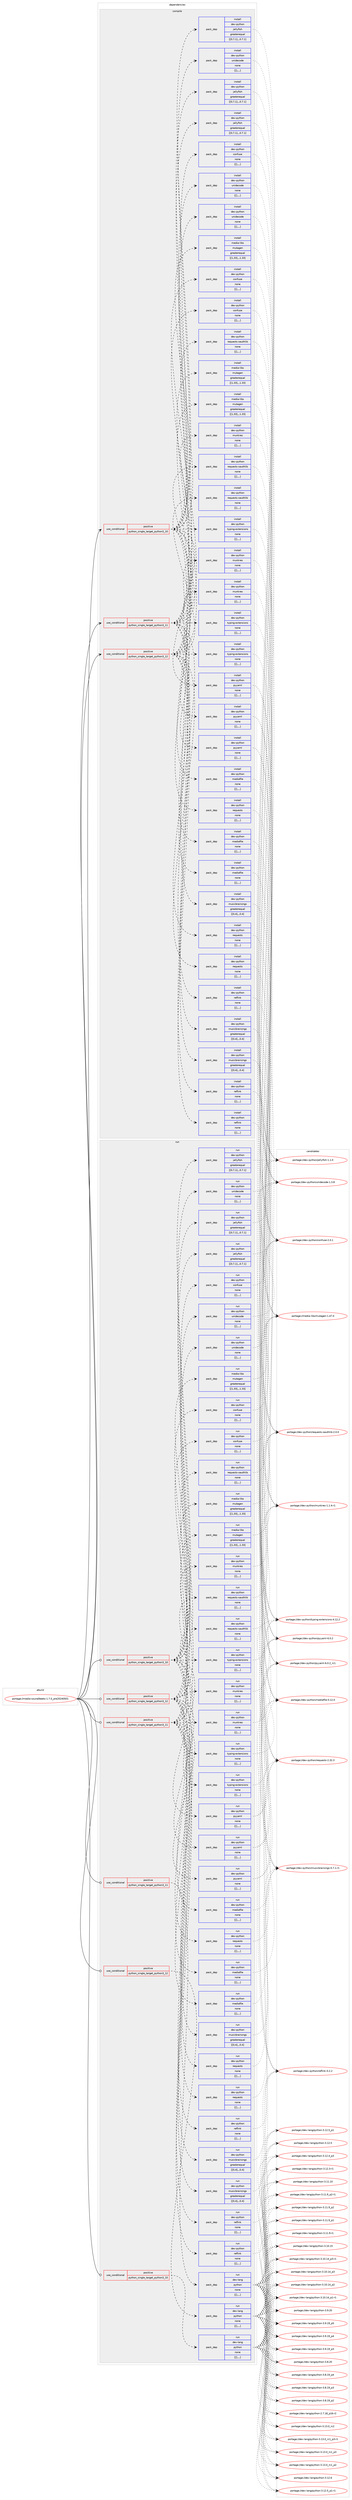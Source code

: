 digraph prolog {

# *************
# Graph options
# *************

newrank=true;
concentrate=true;
compound=true;
graph [rankdir=LR,fontname=Helvetica,fontsize=10,ranksep=1.5];#, ranksep=2.5, nodesep=0.2];
edge  [arrowhead=vee];
node  [fontname=Helvetica,fontsize=10];

# **********
# The ebuild
# **********

subgraph cluster_leftcol {
color=gray;
label=<<i>ebuild</i>>;
id [label="portage://media-sound/beets-1.7.0_pre20240501", color=red, width=4, href="../media-sound/beets-1.7.0_pre20240501.svg"];
}

# ****************
# The dependencies
# ****************

subgraph cluster_midcol {
color=gray;
label=<<i>dependencies</i>>;
subgraph cluster_compile {
fillcolor="#eeeeee";
style=filled;
label=<<i>compile</i>>;
subgraph cond83052 {
dependency329854 [label=<<TABLE BORDER="0" CELLBORDER="1" CELLSPACING="0" CELLPADDING="4"><TR><TD ROWSPAN="3" CELLPADDING="10">use_conditional</TD></TR><TR><TD>positive</TD></TR><TR><TD>python_single_target_python3_10</TD></TR></TABLE>>, shape=none, color=red];
subgraph pack244203 {
dependency329855 [label=<<TABLE BORDER="0" CELLBORDER="1" CELLSPACING="0" CELLPADDING="4" WIDTH="220"><TR><TD ROWSPAN="6" CELLPADDING="30">pack_dep</TD></TR><TR><TD WIDTH="110">install</TD></TR><TR><TD>dev-python</TD></TR><TR><TD>jellyfish</TD></TR><TR><TD>greaterequal</TD></TR><TR><TD>[[0,7,1],,,0.7.1]</TD></TR></TABLE>>, shape=none, color=blue];
}
dependency329854:e -> dependency329855:w [weight=20,style="dashed",arrowhead="vee"];
subgraph pack244204 {
dependency329856 [label=<<TABLE BORDER="0" CELLBORDER="1" CELLSPACING="0" CELLPADDING="4" WIDTH="220"><TR><TD ROWSPAN="6" CELLPADDING="30">pack_dep</TD></TR><TR><TD WIDTH="110">install</TD></TR><TR><TD>dev-python</TD></TR><TR><TD>munkres</TD></TR><TR><TD>none</TD></TR><TR><TD>[[],,,,]</TD></TR></TABLE>>, shape=none, color=blue];
}
dependency329854:e -> dependency329856:w [weight=20,style="dashed",arrowhead="vee"];
subgraph pack244205 {
dependency329857 [label=<<TABLE BORDER="0" CELLBORDER="1" CELLSPACING="0" CELLPADDING="4" WIDTH="220"><TR><TD ROWSPAN="6" CELLPADDING="30">pack_dep</TD></TR><TR><TD WIDTH="110">install</TD></TR><TR><TD>media-libs</TD></TR><TR><TD>mutagen</TD></TR><TR><TD>greaterequal</TD></TR><TR><TD>[[1,33],,,1.33]</TD></TR></TABLE>>, shape=none, color=blue];
}
dependency329854:e -> dependency329857:w [weight=20,style="dashed",arrowhead="vee"];
subgraph pack244206 {
dependency329858 [label=<<TABLE BORDER="0" CELLBORDER="1" CELLSPACING="0" CELLPADDING="4" WIDTH="220"><TR><TD ROWSPAN="6" CELLPADDING="30">pack_dep</TD></TR><TR><TD WIDTH="110">install</TD></TR><TR><TD>dev-python</TD></TR><TR><TD>musicbrainzngs</TD></TR><TR><TD>greaterequal</TD></TR><TR><TD>[[0,4],,,0.4]</TD></TR></TABLE>>, shape=none, color=blue];
}
dependency329854:e -> dependency329858:w [weight=20,style="dashed",arrowhead="vee"];
subgraph pack244207 {
dependency329859 [label=<<TABLE BORDER="0" CELLBORDER="1" CELLSPACING="0" CELLPADDING="4" WIDTH="220"><TR><TD ROWSPAN="6" CELLPADDING="30">pack_dep</TD></TR><TR><TD WIDTH="110">install</TD></TR><TR><TD>dev-python</TD></TR><TR><TD>pyyaml</TD></TR><TR><TD>none</TD></TR><TR><TD>[[],,,,]</TD></TR></TABLE>>, shape=none, color=blue];
}
dependency329854:e -> dependency329859:w [weight=20,style="dashed",arrowhead="vee"];
subgraph pack244208 {
dependency329860 [label=<<TABLE BORDER="0" CELLBORDER="1" CELLSPACING="0" CELLPADDING="4" WIDTH="220"><TR><TD ROWSPAN="6" CELLPADDING="30">pack_dep</TD></TR><TR><TD WIDTH="110">install</TD></TR><TR><TD>dev-python</TD></TR><TR><TD>confuse</TD></TR><TR><TD>none</TD></TR><TR><TD>[[],,,,]</TD></TR></TABLE>>, shape=none, color=blue];
}
dependency329854:e -> dependency329860:w [weight=20,style="dashed",arrowhead="vee"];
subgraph pack244209 {
dependency329861 [label=<<TABLE BORDER="0" CELLBORDER="1" CELLSPACING="0" CELLPADDING="4" WIDTH="220"><TR><TD ROWSPAN="6" CELLPADDING="30">pack_dep</TD></TR><TR><TD WIDTH="110">install</TD></TR><TR><TD>dev-python</TD></TR><TR><TD>mediafile</TD></TR><TR><TD>none</TD></TR><TR><TD>[[],,,,]</TD></TR></TABLE>>, shape=none, color=blue];
}
dependency329854:e -> dependency329861:w [weight=20,style="dashed",arrowhead="vee"];
subgraph pack244210 {
dependency329862 [label=<<TABLE BORDER="0" CELLBORDER="1" CELLSPACING="0" CELLPADDING="4" WIDTH="220"><TR><TD ROWSPAN="6" CELLPADDING="30">pack_dep</TD></TR><TR><TD WIDTH="110">install</TD></TR><TR><TD>dev-python</TD></TR><TR><TD>reflink</TD></TR><TR><TD>none</TD></TR><TR><TD>[[],,,,]</TD></TR></TABLE>>, shape=none, color=blue];
}
dependency329854:e -> dependency329862:w [weight=20,style="dashed",arrowhead="vee"];
subgraph pack244211 {
dependency329863 [label=<<TABLE BORDER="0" CELLBORDER="1" CELLSPACING="0" CELLPADDING="4" WIDTH="220"><TR><TD ROWSPAN="6" CELLPADDING="30">pack_dep</TD></TR><TR><TD WIDTH="110">install</TD></TR><TR><TD>dev-python</TD></TR><TR><TD>requests-oauthlib</TD></TR><TR><TD>none</TD></TR><TR><TD>[[],,,,]</TD></TR></TABLE>>, shape=none, color=blue];
}
dependency329854:e -> dependency329863:w [weight=20,style="dashed",arrowhead="vee"];
subgraph pack244212 {
dependency329864 [label=<<TABLE BORDER="0" CELLBORDER="1" CELLSPACING="0" CELLPADDING="4" WIDTH="220"><TR><TD ROWSPAN="6" CELLPADDING="30">pack_dep</TD></TR><TR><TD WIDTH="110">install</TD></TR><TR><TD>dev-python</TD></TR><TR><TD>requests</TD></TR><TR><TD>none</TD></TR><TR><TD>[[],,,,]</TD></TR></TABLE>>, shape=none, color=blue];
}
dependency329854:e -> dependency329864:w [weight=20,style="dashed",arrowhead="vee"];
subgraph pack244213 {
dependency329865 [label=<<TABLE BORDER="0" CELLBORDER="1" CELLSPACING="0" CELLPADDING="4" WIDTH="220"><TR><TD ROWSPAN="6" CELLPADDING="30">pack_dep</TD></TR><TR><TD WIDTH="110">install</TD></TR><TR><TD>dev-python</TD></TR><TR><TD>typing-extensions</TD></TR><TR><TD>none</TD></TR><TR><TD>[[],,,,]</TD></TR></TABLE>>, shape=none, color=blue];
}
dependency329854:e -> dependency329865:w [weight=20,style="dashed",arrowhead="vee"];
subgraph pack244214 {
dependency329866 [label=<<TABLE BORDER="0" CELLBORDER="1" CELLSPACING="0" CELLPADDING="4" WIDTH="220"><TR><TD ROWSPAN="6" CELLPADDING="30">pack_dep</TD></TR><TR><TD WIDTH="110">install</TD></TR><TR><TD>dev-python</TD></TR><TR><TD>unidecode</TD></TR><TR><TD>none</TD></TR><TR><TD>[[],,,,]</TD></TR></TABLE>>, shape=none, color=blue];
}
dependency329854:e -> dependency329866:w [weight=20,style="dashed",arrowhead="vee"];
}
id:e -> dependency329854:w [weight=20,style="solid",arrowhead="vee"];
subgraph cond83053 {
dependency329867 [label=<<TABLE BORDER="0" CELLBORDER="1" CELLSPACING="0" CELLPADDING="4"><TR><TD ROWSPAN="3" CELLPADDING="10">use_conditional</TD></TR><TR><TD>positive</TD></TR><TR><TD>python_single_target_python3_11</TD></TR></TABLE>>, shape=none, color=red];
subgraph pack244215 {
dependency329868 [label=<<TABLE BORDER="0" CELLBORDER="1" CELLSPACING="0" CELLPADDING="4" WIDTH="220"><TR><TD ROWSPAN="6" CELLPADDING="30">pack_dep</TD></TR><TR><TD WIDTH="110">install</TD></TR><TR><TD>dev-python</TD></TR><TR><TD>jellyfish</TD></TR><TR><TD>greaterequal</TD></TR><TR><TD>[[0,7,1],,,0.7.1]</TD></TR></TABLE>>, shape=none, color=blue];
}
dependency329867:e -> dependency329868:w [weight=20,style="dashed",arrowhead="vee"];
subgraph pack244216 {
dependency329869 [label=<<TABLE BORDER="0" CELLBORDER="1" CELLSPACING="0" CELLPADDING="4" WIDTH="220"><TR><TD ROWSPAN="6" CELLPADDING="30">pack_dep</TD></TR><TR><TD WIDTH="110">install</TD></TR><TR><TD>dev-python</TD></TR><TR><TD>munkres</TD></TR><TR><TD>none</TD></TR><TR><TD>[[],,,,]</TD></TR></TABLE>>, shape=none, color=blue];
}
dependency329867:e -> dependency329869:w [weight=20,style="dashed",arrowhead="vee"];
subgraph pack244217 {
dependency329870 [label=<<TABLE BORDER="0" CELLBORDER="1" CELLSPACING="0" CELLPADDING="4" WIDTH="220"><TR><TD ROWSPAN="6" CELLPADDING="30">pack_dep</TD></TR><TR><TD WIDTH="110">install</TD></TR><TR><TD>media-libs</TD></TR><TR><TD>mutagen</TD></TR><TR><TD>greaterequal</TD></TR><TR><TD>[[1,33],,,1.33]</TD></TR></TABLE>>, shape=none, color=blue];
}
dependency329867:e -> dependency329870:w [weight=20,style="dashed",arrowhead="vee"];
subgraph pack244218 {
dependency329871 [label=<<TABLE BORDER="0" CELLBORDER="1" CELLSPACING="0" CELLPADDING="4" WIDTH="220"><TR><TD ROWSPAN="6" CELLPADDING="30">pack_dep</TD></TR><TR><TD WIDTH="110">install</TD></TR><TR><TD>dev-python</TD></TR><TR><TD>musicbrainzngs</TD></TR><TR><TD>greaterequal</TD></TR><TR><TD>[[0,4],,,0.4]</TD></TR></TABLE>>, shape=none, color=blue];
}
dependency329867:e -> dependency329871:w [weight=20,style="dashed",arrowhead="vee"];
subgraph pack244219 {
dependency329872 [label=<<TABLE BORDER="0" CELLBORDER="1" CELLSPACING="0" CELLPADDING="4" WIDTH="220"><TR><TD ROWSPAN="6" CELLPADDING="30">pack_dep</TD></TR><TR><TD WIDTH="110">install</TD></TR><TR><TD>dev-python</TD></TR><TR><TD>pyyaml</TD></TR><TR><TD>none</TD></TR><TR><TD>[[],,,,]</TD></TR></TABLE>>, shape=none, color=blue];
}
dependency329867:e -> dependency329872:w [weight=20,style="dashed",arrowhead="vee"];
subgraph pack244220 {
dependency329873 [label=<<TABLE BORDER="0" CELLBORDER="1" CELLSPACING="0" CELLPADDING="4" WIDTH="220"><TR><TD ROWSPAN="6" CELLPADDING="30">pack_dep</TD></TR><TR><TD WIDTH="110">install</TD></TR><TR><TD>dev-python</TD></TR><TR><TD>confuse</TD></TR><TR><TD>none</TD></TR><TR><TD>[[],,,,]</TD></TR></TABLE>>, shape=none, color=blue];
}
dependency329867:e -> dependency329873:w [weight=20,style="dashed",arrowhead="vee"];
subgraph pack244221 {
dependency329874 [label=<<TABLE BORDER="0" CELLBORDER="1" CELLSPACING="0" CELLPADDING="4" WIDTH="220"><TR><TD ROWSPAN="6" CELLPADDING="30">pack_dep</TD></TR><TR><TD WIDTH="110">install</TD></TR><TR><TD>dev-python</TD></TR><TR><TD>mediafile</TD></TR><TR><TD>none</TD></TR><TR><TD>[[],,,,]</TD></TR></TABLE>>, shape=none, color=blue];
}
dependency329867:e -> dependency329874:w [weight=20,style="dashed",arrowhead="vee"];
subgraph pack244222 {
dependency329875 [label=<<TABLE BORDER="0" CELLBORDER="1" CELLSPACING="0" CELLPADDING="4" WIDTH="220"><TR><TD ROWSPAN="6" CELLPADDING="30">pack_dep</TD></TR><TR><TD WIDTH="110">install</TD></TR><TR><TD>dev-python</TD></TR><TR><TD>reflink</TD></TR><TR><TD>none</TD></TR><TR><TD>[[],,,,]</TD></TR></TABLE>>, shape=none, color=blue];
}
dependency329867:e -> dependency329875:w [weight=20,style="dashed",arrowhead="vee"];
subgraph pack244223 {
dependency329876 [label=<<TABLE BORDER="0" CELLBORDER="1" CELLSPACING="0" CELLPADDING="4" WIDTH="220"><TR><TD ROWSPAN="6" CELLPADDING="30">pack_dep</TD></TR><TR><TD WIDTH="110">install</TD></TR><TR><TD>dev-python</TD></TR><TR><TD>requests-oauthlib</TD></TR><TR><TD>none</TD></TR><TR><TD>[[],,,,]</TD></TR></TABLE>>, shape=none, color=blue];
}
dependency329867:e -> dependency329876:w [weight=20,style="dashed",arrowhead="vee"];
subgraph pack244224 {
dependency329877 [label=<<TABLE BORDER="0" CELLBORDER="1" CELLSPACING="0" CELLPADDING="4" WIDTH="220"><TR><TD ROWSPAN="6" CELLPADDING="30">pack_dep</TD></TR><TR><TD WIDTH="110">install</TD></TR><TR><TD>dev-python</TD></TR><TR><TD>requests</TD></TR><TR><TD>none</TD></TR><TR><TD>[[],,,,]</TD></TR></TABLE>>, shape=none, color=blue];
}
dependency329867:e -> dependency329877:w [weight=20,style="dashed",arrowhead="vee"];
subgraph pack244225 {
dependency329878 [label=<<TABLE BORDER="0" CELLBORDER="1" CELLSPACING="0" CELLPADDING="4" WIDTH="220"><TR><TD ROWSPAN="6" CELLPADDING="30">pack_dep</TD></TR><TR><TD WIDTH="110">install</TD></TR><TR><TD>dev-python</TD></TR><TR><TD>typing-extensions</TD></TR><TR><TD>none</TD></TR><TR><TD>[[],,,,]</TD></TR></TABLE>>, shape=none, color=blue];
}
dependency329867:e -> dependency329878:w [weight=20,style="dashed",arrowhead="vee"];
subgraph pack244226 {
dependency329879 [label=<<TABLE BORDER="0" CELLBORDER="1" CELLSPACING="0" CELLPADDING="4" WIDTH="220"><TR><TD ROWSPAN="6" CELLPADDING="30">pack_dep</TD></TR><TR><TD WIDTH="110">install</TD></TR><TR><TD>dev-python</TD></TR><TR><TD>unidecode</TD></TR><TR><TD>none</TD></TR><TR><TD>[[],,,,]</TD></TR></TABLE>>, shape=none, color=blue];
}
dependency329867:e -> dependency329879:w [weight=20,style="dashed",arrowhead="vee"];
}
id:e -> dependency329867:w [weight=20,style="solid",arrowhead="vee"];
subgraph cond83054 {
dependency329880 [label=<<TABLE BORDER="0" CELLBORDER="1" CELLSPACING="0" CELLPADDING="4"><TR><TD ROWSPAN="3" CELLPADDING="10">use_conditional</TD></TR><TR><TD>positive</TD></TR><TR><TD>python_single_target_python3_12</TD></TR></TABLE>>, shape=none, color=red];
subgraph pack244227 {
dependency329881 [label=<<TABLE BORDER="0" CELLBORDER="1" CELLSPACING="0" CELLPADDING="4" WIDTH="220"><TR><TD ROWSPAN="6" CELLPADDING="30">pack_dep</TD></TR><TR><TD WIDTH="110">install</TD></TR><TR><TD>dev-python</TD></TR><TR><TD>jellyfish</TD></TR><TR><TD>greaterequal</TD></TR><TR><TD>[[0,7,1],,,0.7.1]</TD></TR></TABLE>>, shape=none, color=blue];
}
dependency329880:e -> dependency329881:w [weight=20,style="dashed",arrowhead="vee"];
subgraph pack244228 {
dependency329882 [label=<<TABLE BORDER="0" CELLBORDER="1" CELLSPACING="0" CELLPADDING="4" WIDTH="220"><TR><TD ROWSPAN="6" CELLPADDING="30">pack_dep</TD></TR><TR><TD WIDTH="110">install</TD></TR><TR><TD>dev-python</TD></TR><TR><TD>munkres</TD></TR><TR><TD>none</TD></TR><TR><TD>[[],,,,]</TD></TR></TABLE>>, shape=none, color=blue];
}
dependency329880:e -> dependency329882:w [weight=20,style="dashed",arrowhead="vee"];
subgraph pack244229 {
dependency329883 [label=<<TABLE BORDER="0" CELLBORDER="1" CELLSPACING="0" CELLPADDING="4" WIDTH="220"><TR><TD ROWSPAN="6" CELLPADDING="30">pack_dep</TD></TR><TR><TD WIDTH="110">install</TD></TR><TR><TD>media-libs</TD></TR><TR><TD>mutagen</TD></TR><TR><TD>greaterequal</TD></TR><TR><TD>[[1,33],,,1.33]</TD></TR></TABLE>>, shape=none, color=blue];
}
dependency329880:e -> dependency329883:w [weight=20,style="dashed",arrowhead="vee"];
subgraph pack244230 {
dependency329884 [label=<<TABLE BORDER="0" CELLBORDER="1" CELLSPACING="0" CELLPADDING="4" WIDTH="220"><TR><TD ROWSPAN="6" CELLPADDING="30">pack_dep</TD></TR><TR><TD WIDTH="110">install</TD></TR><TR><TD>dev-python</TD></TR><TR><TD>musicbrainzngs</TD></TR><TR><TD>greaterequal</TD></TR><TR><TD>[[0,4],,,0.4]</TD></TR></TABLE>>, shape=none, color=blue];
}
dependency329880:e -> dependency329884:w [weight=20,style="dashed",arrowhead="vee"];
subgraph pack244231 {
dependency329885 [label=<<TABLE BORDER="0" CELLBORDER="1" CELLSPACING="0" CELLPADDING="4" WIDTH="220"><TR><TD ROWSPAN="6" CELLPADDING="30">pack_dep</TD></TR><TR><TD WIDTH="110">install</TD></TR><TR><TD>dev-python</TD></TR><TR><TD>pyyaml</TD></TR><TR><TD>none</TD></TR><TR><TD>[[],,,,]</TD></TR></TABLE>>, shape=none, color=blue];
}
dependency329880:e -> dependency329885:w [weight=20,style="dashed",arrowhead="vee"];
subgraph pack244232 {
dependency329886 [label=<<TABLE BORDER="0" CELLBORDER="1" CELLSPACING="0" CELLPADDING="4" WIDTH="220"><TR><TD ROWSPAN="6" CELLPADDING="30">pack_dep</TD></TR><TR><TD WIDTH="110">install</TD></TR><TR><TD>dev-python</TD></TR><TR><TD>confuse</TD></TR><TR><TD>none</TD></TR><TR><TD>[[],,,,]</TD></TR></TABLE>>, shape=none, color=blue];
}
dependency329880:e -> dependency329886:w [weight=20,style="dashed",arrowhead="vee"];
subgraph pack244233 {
dependency329887 [label=<<TABLE BORDER="0" CELLBORDER="1" CELLSPACING="0" CELLPADDING="4" WIDTH="220"><TR><TD ROWSPAN="6" CELLPADDING="30">pack_dep</TD></TR><TR><TD WIDTH="110">install</TD></TR><TR><TD>dev-python</TD></TR><TR><TD>mediafile</TD></TR><TR><TD>none</TD></TR><TR><TD>[[],,,,]</TD></TR></TABLE>>, shape=none, color=blue];
}
dependency329880:e -> dependency329887:w [weight=20,style="dashed",arrowhead="vee"];
subgraph pack244234 {
dependency329888 [label=<<TABLE BORDER="0" CELLBORDER="1" CELLSPACING="0" CELLPADDING="4" WIDTH="220"><TR><TD ROWSPAN="6" CELLPADDING="30">pack_dep</TD></TR><TR><TD WIDTH="110">install</TD></TR><TR><TD>dev-python</TD></TR><TR><TD>reflink</TD></TR><TR><TD>none</TD></TR><TR><TD>[[],,,,]</TD></TR></TABLE>>, shape=none, color=blue];
}
dependency329880:e -> dependency329888:w [weight=20,style="dashed",arrowhead="vee"];
subgraph pack244235 {
dependency329889 [label=<<TABLE BORDER="0" CELLBORDER="1" CELLSPACING="0" CELLPADDING="4" WIDTH="220"><TR><TD ROWSPAN="6" CELLPADDING="30">pack_dep</TD></TR><TR><TD WIDTH="110">install</TD></TR><TR><TD>dev-python</TD></TR><TR><TD>requests-oauthlib</TD></TR><TR><TD>none</TD></TR><TR><TD>[[],,,,]</TD></TR></TABLE>>, shape=none, color=blue];
}
dependency329880:e -> dependency329889:w [weight=20,style="dashed",arrowhead="vee"];
subgraph pack244236 {
dependency329890 [label=<<TABLE BORDER="0" CELLBORDER="1" CELLSPACING="0" CELLPADDING="4" WIDTH="220"><TR><TD ROWSPAN="6" CELLPADDING="30">pack_dep</TD></TR><TR><TD WIDTH="110">install</TD></TR><TR><TD>dev-python</TD></TR><TR><TD>requests</TD></TR><TR><TD>none</TD></TR><TR><TD>[[],,,,]</TD></TR></TABLE>>, shape=none, color=blue];
}
dependency329880:e -> dependency329890:w [weight=20,style="dashed",arrowhead="vee"];
subgraph pack244237 {
dependency329891 [label=<<TABLE BORDER="0" CELLBORDER="1" CELLSPACING="0" CELLPADDING="4" WIDTH="220"><TR><TD ROWSPAN="6" CELLPADDING="30">pack_dep</TD></TR><TR><TD WIDTH="110">install</TD></TR><TR><TD>dev-python</TD></TR><TR><TD>typing-extensions</TD></TR><TR><TD>none</TD></TR><TR><TD>[[],,,,]</TD></TR></TABLE>>, shape=none, color=blue];
}
dependency329880:e -> dependency329891:w [weight=20,style="dashed",arrowhead="vee"];
subgraph pack244238 {
dependency329892 [label=<<TABLE BORDER="0" CELLBORDER="1" CELLSPACING="0" CELLPADDING="4" WIDTH="220"><TR><TD ROWSPAN="6" CELLPADDING="30">pack_dep</TD></TR><TR><TD WIDTH="110">install</TD></TR><TR><TD>dev-python</TD></TR><TR><TD>unidecode</TD></TR><TR><TD>none</TD></TR><TR><TD>[[],,,,]</TD></TR></TABLE>>, shape=none, color=blue];
}
dependency329880:e -> dependency329892:w [weight=20,style="dashed",arrowhead="vee"];
}
id:e -> dependency329880:w [weight=20,style="solid",arrowhead="vee"];
}
subgraph cluster_compileandrun {
fillcolor="#eeeeee";
style=filled;
label=<<i>compile and run</i>>;
}
subgraph cluster_run {
fillcolor="#eeeeee";
style=filled;
label=<<i>run</i>>;
subgraph cond83055 {
dependency329893 [label=<<TABLE BORDER="0" CELLBORDER="1" CELLSPACING="0" CELLPADDING="4"><TR><TD ROWSPAN="3" CELLPADDING="10">use_conditional</TD></TR><TR><TD>positive</TD></TR><TR><TD>python_single_target_python3_10</TD></TR></TABLE>>, shape=none, color=red];
subgraph pack244239 {
dependency329894 [label=<<TABLE BORDER="0" CELLBORDER="1" CELLSPACING="0" CELLPADDING="4" WIDTH="220"><TR><TD ROWSPAN="6" CELLPADDING="30">pack_dep</TD></TR><TR><TD WIDTH="110">run</TD></TR><TR><TD>dev-lang</TD></TR><TR><TD>python</TD></TR><TR><TD>none</TD></TR><TR><TD>[[],,,,]</TD></TR></TABLE>>, shape=none, color=blue];
}
dependency329893:e -> dependency329894:w [weight=20,style="dashed",arrowhead="vee"];
}
id:e -> dependency329893:w [weight=20,style="solid",arrowhead="odot"];
subgraph cond83056 {
dependency329895 [label=<<TABLE BORDER="0" CELLBORDER="1" CELLSPACING="0" CELLPADDING="4"><TR><TD ROWSPAN="3" CELLPADDING="10">use_conditional</TD></TR><TR><TD>positive</TD></TR><TR><TD>python_single_target_python3_10</TD></TR></TABLE>>, shape=none, color=red];
subgraph pack244240 {
dependency329896 [label=<<TABLE BORDER="0" CELLBORDER="1" CELLSPACING="0" CELLPADDING="4" WIDTH="220"><TR><TD ROWSPAN="6" CELLPADDING="30">pack_dep</TD></TR><TR><TD WIDTH="110">run</TD></TR><TR><TD>dev-python</TD></TR><TR><TD>jellyfish</TD></TR><TR><TD>greaterequal</TD></TR><TR><TD>[[0,7,1],,,0.7.1]</TD></TR></TABLE>>, shape=none, color=blue];
}
dependency329895:e -> dependency329896:w [weight=20,style="dashed",arrowhead="vee"];
subgraph pack244241 {
dependency329897 [label=<<TABLE BORDER="0" CELLBORDER="1" CELLSPACING="0" CELLPADDING="4" WIDTH="220"><TR><TD ROWSPAN="6" CELLPADDING="30">pack_dep</TD></TR><TR><TD WIDTH="110">run</TD></TR><TR><TD>dev-python</TD></TR><TR><TD>munkres</TD></TR><TR><TD>none</TD></TR><TR><TD>[[],,,,]</TD></TR></TABLE>>, shape=none, color=blue];
}
dependency329895:e -> dependency329897:w [weight=20,style="dashed",arrowhead="vee"];
subgraph pack244242 {
dependency329898 [label=<<TABLE BORDER="0" CELLBORDER="1" CELLSPACING="0" CELLPADDING="4" WIDTH="220"><TR><TD ROWSPAN="6" CELLPADDING="30">pack_dep</TD></TR><TR><TD WIDTH="110">run</TD></TR><TR><TD>media-libs</TD></TR><TR><TD>mutagen</TD></TR><TR><TD>greaterequal</TD></TR><TR><TD>[[1,33],,,1.33]</TD></TR></TABLE>>, shape=none, color=blue];
}
dependency329895:e -> dependency329898:w [weight=20,style="dashed",arrowhead="vee"];
subgraph pack244243 {
dependency329899 [label=<<TABLE BORDER="0" CELLBORDER="1" CELLSPACING="0" CELLPADDING="4" WIDTH="220"><TR><TD ROWSPAN="6" CELLPADDING="30">pack_dep</TD></TR><TR><TD WIDTH="110">run</TD></TR><TR><TD>dev-python</TD></TR><TR><TD>musicbrainzngs</TD></TR><TR><TD>greaterequal</TD></TR><TR><TD>[[0,4],,,0.4]</TD></TR></TABLE>>, shape=none, color=blue];
}
dependency329895:e -> dependency329899:w [weight=20,style="dashed",arrowhead="vee"];
subgraph pack244244 {
dependency329900 [label=<<TABLE BORDER="0" CELLBORDER="1" CELLSPACING="0" CELLPADDING="4" WIDTH="220"><TR><TD ROWSPAN="6" CELLPADDING="30">pack_dep</TD></TR><TR><TD WIDTH="110">run</TD></TR><TR><TD>dev-python</TD></TR><TR><TD>pyyaml</TD></TR><TR><TD>none</TD></TR><TR><TD>[[],,,,]</TD></TR></TABLE>>, shape=none, color=blue];
}
dependency329895:e -> dependency329900:w [weight=20,style="dashed",arrowhead="vee"];
subgraph pack244245 {
dependency329901 [label=<<TABLE BORDER="0" CELLBORDER="1" CELLSPACING="0" CELLPADDING="4" WIDTH="220"><TR><TD ROWSPAN="6" CELLPADDING="30">pack_dep</TD></TR><TR><TD WIDTH="110">run</TD></TR><TR><TD>dev-python</TD></TR><TR><TD>confuse</TD></TR><TR><TD>none</TD></TR><TR><TD>[[],,,,]</TD></TR></TABLE>>, shape=none, color=blue];
}
dependency329895:e -> dependency329901:w [weight=20,style="dashed",arrowhead="vee"];
subgraph pack244246 {
dependency329902 [label=<<TABLE BORDER="0" CELLBORDER="1" CELLSPACING="0" CELLPADDING="4" WIDTH="220"><TR><TD ROWSPAN="6" CELLPADDING="30">pack_dep</TD></TR><TR><TD WIDTH="110">run</TD></TR><TR><TD>dev-python</TD></TR><TR><TD>mediafile</TD></TR><TR><TD>none</TD></TR><TR><TD>[[],,,,]</TD></TR></TABLE>>, shape=none, color=blue];
}
dependency329895:e -> dependency329902:w [weight=20,style="dashed",arrowhead="vee"];
subgraph pack244247 {
dependency329903 [label=<<TABLE BORDER="0" CELLBORDER="1" CELLSPACING="0" CELLPADDING="4" WIDTH="220"><TR><TD ROWSPAN="6" CELLPADDING="30">pack_dep</TD></TR><TR><TD WIDTH="110">run</TD></TR><TR><TD>dev-python</TD></TR><TR><TD>reflink</TD></TR><TR><TD>none</TD></TR><TR><TD>[[],,,,]</TD></TR></TABLE>>, shape=none, color=blue];
}
dependency329895:e -> dependency329903:w [weight=20,style="dashed",arrowhead="vee"];
subgraph pack244248 {
dependency329904 [label=<<TABLE BORDER="0" CELLBORDER="1" CELLSPACING="0" CELLPADDING="4" WIDTH="220"><TR><TD ROWSPAN="6" CELLPADDING="30">pack_dep</TD></TR><TR><TD WIDTH="110">run</TD></TR><TR><TD>dev-python</TD></TR><TR><TD>requests-oauthlib</TD></TR><TR><TD>none</TD></TR><TR><TD>[[],,,,]</TD></TR></TABLE>>, shape=none, color=blue];
}
dependency329895:e -> dependency329904:w [weight=20,style="dashed",arrowhead="vee"];
subgraph pack244249 {
dependency329905 [label=<<TABLE BORDER="0" CELLBORDER="1" CELLSPACING="0" CELLPADDING="4" WIDTH="220"><TR><TD ROWSPAN="6" CELLPADDING="30">pack_dep</TD></TR><TR><TD WIDTH="110">run</TD></TR><TR><TD>dev-python</TD></TR><TR><TD>requests</TD></TR><TR><TD>none</TD></TR><TR><TD>[[],,,,]</TD></TR></TABLE>>, shape=none, color=blue];
}
dependency329895:e -> dependency329905:w [weight=20,style="dashed",arrowhead="vee"];
subgraph pack244250 {
dependency329906 [label=<<TABLE BORDER="0" CELLBORDER="1" CELLSPACING="0" CELLPADDING="4" WIDTH="220"><TR><TD ROWSPAN="6" CELLPADDING="30">pack_dep</TD></TR><TR><TD WIDTH="110">run</TD></TR><TR><TD>dev-python</TD></TR><TR><TD>typing-extensions</TD></TR><TR><TD>none</TD></TR><TR><TD>[[],,,,]</TD></TR></TABLE>>, shape=none, color=blue];
}
dependency329895:e -> dependency329906:w [weight=20,style="dashed",arrowhead="vee"];
subgraph pack244251 {
dependency329907 [label=<<TABLE BORDER="0" CELLBORDER="1" CELLSPACING="0" CELLPADDING="4" WIDTH="220"><TR><TD ROWSPAN="6" CELLPADDING="30">pack_dep</TD></TR><TR><TD WIDTH="110">run</TD></TR><TR><TD>dev-python</TD></TR><TR><TD>unidecode</TD></TR><TR><TD>none</TD></TR><TR><TD>[[],,,,]</TD></TR></TABLE>>, shape=none, color=blue];
}
dependency329895:e -> dependency329907:w [weight=20,style="dashed",arrowhead="vee"];
}
id:e -> dependency329895:w [weight=20,style="solid",arrowhead="odot"];
subgraph cond83057 {
dependency329908 [label=<<TABLE BORDER="0" CELLBORDER="1" CELLSPACING="0" CELLPADDING="4"><TR><TD ROWSPAN="3" CELLPADDING="10">use_conditional</TD></TR><TR><TD>positive</TD></TR><TR><TD>python_single_target_python3_11</TD></TR></TABLE>>, shape=none, color=red];
subgraph pack244252 {
dependency329909 [label=<<TABLE BORDER="0" CELLBORDER="1" CELLSPACING="0" CELLPADDING="4" WIDTH="220"><TR><TD ROWSPAN="6" CELLPADDING="30">pack_dep</TD></TR><TR><TD WIDTH="110">run</TD></TR><TR><TD>dev-lang</TD></TR><TR><TD>python</TD></TR><TR><TD>none</TD></TR><TR><TD>[[],,,,]</TD></TR></TABLE>>, shape=none, color=blue];
}
dependency329908:e -> dependency329909:w [weight=20,style="dashed",arrowhead="vee"];
}
id:e -> dependency329908:w [weight=20,style="solid",arrowhead="odot"];
subgraph cond83058 {
dependency329910 [label=<<TABLE BORDER="0" CELLBORDER="1" CELLSPACING="0" CELLPADDING="4"><TR><TD ROWSPAN="3" CELLPADDING="10">use_conditional</TD></TR><TR><TD>positive</TD></TR><TR><TD>python_single_target_python3_11</TD></TR></TABLE>>, shape=none, color=red];
subgraph pack244253 {
dependency329911 [label=<<TABLE BORDER="0" CELLBORDER="1" CELLSPACING="0" CELLPADDING="4" WIDTH="220"><TR><TD ROWSPAN="6" CELLPADDING="30">pack_dep</TD></TR><TR><TD WIDTH="110">run</TD></TR><TR><TD>dev-python</TD></TR><TR><TD>jellyfish</TD></TR><TR><TD>greaterequal</TD></TR><TR><TD>[[0,7,1],,,0.7.1]</TD></TR></TABLE>>, shape=none, color=blue];
}
dependency329910:e -> dependency329911:w [weight=20,style="dashed",arrowhead="vee"];
subgraph pack244254 {
dependency329912 [label=<<TABLE BORDER="0" CELLBORDER="1" CELLSPACING="0" CELLPADDING="4" WIDTH="220"><TR><TD ROWSPAN="6" CELLPADDING="30">pack_dep</TD></TR><TR><TD WIDTH="110">run</TD></TR><TR><TD>dev-python</TD></TR><TR><TD>munkres</TD></TR><TR><TD>none</TD></TR><TR><TD>[[],,,,]</TD></TR></TABLE>>, shape=none, color=blue];
}
dependency329910:e -> dependency329912:w [weight=20,style="dashed",arrowhead="vee"];
subgraph pack244255 {
dependency329913 [label=<<TABLE BORDER="0" CELLBORDER="1" CELLSPACING="0" CELLPADDING="4" WIDTH="220"><TR><TD ROWSPAN="6" CELLPADDING="30">pack_dep</TD></TR><TR><TD WIDTH="110">run</TD></TR><TR><TD>media-libs</TD></TR><TR><TD>mutagen</TD></TR><TR><TD>greaterequal</TD></TR><TR><TD>[[1,33],,,1.33]</TD></TR></TABLE>>, shape=none, color=blue];
}
dependency329910:e -> dependency329913:w [weight=20,style="dashed",arrowhead="vee"];
subgraph pack244256 {
dependency329914 [label=<<TABLE BORDER="0" CELLBORDER="1" CELLSPACING="0" CELLPADDING="4" WIDTH="220"><TR><TD ROWSPAN="6" CELLPADDING="30">pack_dep</TD></TR><TR><TD WIDTH="110">run</TD></TR><TR><TD>dev-python</TD></TR><TR><TD>musicbrainzngs</TD></TR><TR><TD>greaterequal</TD></TR><TR><TD>[[0,4],,,0.4]</TD></TR></TABLE>>, shape=none, color=blue];
}
dependency329910:e -> dependency329914:w [weight=20,style="dashed",arrowhead="vee"];
subgraph pack244257 {
dependency329915 [label=<<TABLE BORDER="0" CELLBORDER="1" CELLSPACING="0" CELLPADDING="4" WIDTH="220"><TR><TD ROWSPAN="6" CELLPADDING="30">pack_dep</TD></TR><TR><TD WIDTH="110">run</TD></TR><TR><TD>dev-python</TD></TR><TR><TD>pyyaml</TD></TR><TR><TD>none</TD></TR><TR><TD>[[],,,,]</TD></TR></TABLE>>, shape=none, color=blue];
}
dependency329910:e -> dependency329915:w [weight=20,style="dashed",arrowhead="vee"];
subgraph pack244258 {
dependency329916 [label=<<TABLE BORDER="0" CELLBORDER="1" CELLSPACING="0" CELLPADDING="4" WIDTH="220"><TR><TD ROWSPAN="6" CELLPADDING="30">pack_dep</TD></TR><TR><TD WIDTH="110">run</TD></TR><TR><TD>dev-python</TD></TR><TR><TD>confuse</TD></TR><TR><TD>none</TD></TR><TR><TD>[[],,,,]</TD></TR></TABLE>>, shape=none, color=blue];
}
dependency329910:e -> dependency329916:w [weight=20,style="dashed",arrowhead="vee"];
subgraph pack244259 {
dependency329917 [label=<<TABLE BORDER="0" CELLBORDER="1" CELLSPACING="0" CELLPADDING="4" WIDTH="220"><TR><TD ROWSPAN="6" CELLPADDING="30">pack_dep</TD></TR><TR><TD WIDTH="110">run</TD></TR><TR><TD>dev-python</TD></TR><TR><TD>mediafile</TD></TR><TR><TD>none</TD></TR><TR><TD>[[],,,,]</TD></TR></TABLE>>, shape=none, color=blue];
}
dependency329910:e -> dependency329917:w [weight=20,style="dashed",arrowhead="vee"];
subgraph pack244260 {
dependency329918 [label=<<TABLE BORDER="0" CELLBORDER="1" CELLSPACING="0" CELLPADDING="4" WIDTH="220"><TR><TD ROWSPAN="6" CELLPADDING="30">pack_dep</TD></TR><TR><TD WIDTH="110">run</TD></TR><TR><TD>dev-python</TD></TR><TR><TD>reflink</TD></TR><TR><TD>none</TD></TR><TR><TD>[[],,,,]</TD></TR></TABLE>>, shape=none, color=blue];
}
dependency329910:e -> dependency329918:w [weight=20,style="dashed",arrowhead="vee"];
subgraph pack244261 {
dependency329919 [label=<<TABLE BORDER="0" CELLBORDER="1" CELLSPACING="0" CELLPADDING="4" WIDTH="220"><TR><TD ROWSPAN="6" CELLPADDING="30">pack_dep</TD></TR><TR><TD WIDTH="110">run</TD></TR><TR><TD>dev-python</TD></TR><TR><TD>requests-oauthlib</TD></TR><TR><TD>none</TD></TR><TR><TD>[[],,,,]</TD></TR></TABLE>>, shape=none, color=blue];
}
dependency329910:e -> dependency329919:w [weight=20,style="dashed",arrowhead="vee"];
subgraph pack244262 {
dependency329920 [label=<<TABLE BORDER="0" CELLBORDER="1" CELLSPACING="0" CELLPADDING="4" WIDTH="220"><TR><TD ROWSPAN="6" CELLPADDING="30">pack_dep</TD></TR><TR><TD WIDTH="110">run</TD></TR><TR><TD>dev-python</TD></TR><TR><TD>requests</TD></TR><TR><TD>none</TD></TR><TR><TD>[[],,,,]</TD></TR></TABLE>>, shape=none, color=blue];
}
dependency329910:e -> dependency329920:w [weight=20,style="dashed",arrowhead="vee"];
subgraph pack244263 {
dependency329921 [label=<<TABLE BORDER="0" CELLBORDER="1" CELLSPACING="0" CELLPADDING="4" WIDTH="220"><TR><TD ROWSPAN="6" CELLPADDING="30">pack_dep</TD></TR><TR><TD WIDTH="110">run</TD></TR><TR><TD>dev-python</TD></TR><TR><TD>typing-extensions</TD></TR><TR><TD>none</TD></TR><TR><TD>[[],,,,]</TD></TR></TABLE>>, shape=none, color=blue];
}
dependency329910:e -> dependency329921:w [weight=20,style="dashed",arrowhead="vee"];
subgraph pack244264 {
dependency329922 [label=<<TABLE BORDER="0" CELLBORDER="1" CELLSPACING="0" CELLPADDING="4" WIDTH="220"><TR><TD ROWSPAN="6" CELLPADDING="30">pack_dep</TD></TR><TR><TD WIDTH="110">run</TD></TR><TR><TD>dev-python</TD></TR><TR><TD>unidecode</TD></TR><TR><TD>none</TD></TR><TR><TD>[[],,,,]</TD></TR></TABLE>>, shape=none, color=blue];
}
dependency329910:e -> dependency329922:w [weight=20,style="dashed",arrowhead="vee"];
}
id:e -> dependency329910:w [weight=20,style="solid",arrowhead="odot"];
subgraph cond83059 {
dependency329923 [label=<<TABLE BORDER="0" CELLBORDER="1" CELLSPACING="0" CELLPADDING="4"><TR><TD ROWSPAN="3" CELLPADDING="10">use_conditional</TD></TR><TR><TD>positive</TD></TR><TR><TD>python_single_target_python3_12</TD></TR></TABLE>>, shape=none, color=red];
subgraph pack244265 {
dependency329924 [label=<<TABLE BORDER="0" CELLBORDER="1" CELLSPACING="0" CELLPADDING="4" WIDTH="220"><TR><TD ROWSPAN="6" CELLPADDING="30">pack_dep</TD></TR><TR><TD WIDTH="110">run</TD></TR><TR><TD>dev-lang</TD></TR><TR><TD>python</TD></TR><TR><TD>none</TD></TR><TR><TD>[[],,,,]</TD></TR></TABLE>>, shape=none, color=blue];
}
dependency329923:e -> dependency329924:w [weight=20,style="dashed",arrowhead="vee"];
}
id:e -> dependency329923:w [weight=20,style="solid",arrowhead="odot"];
subgraph cond83060 {
dependency329925 [label=<<TABLE BORDER="0" CELLBORDER="1" CELLSPACING="0" CELLPADDING="4"><TR><TD ROWSPAN="3" CELLPADDING="10">use_conditional</TD></TR><TR><TD>positive</TD></TR><TR><TD>python_single_target_python3_12</TD></TR></TABLE>>, shape=none, color=red];
subgraph pack244266 {
dependency329926 [label=<<TABLE BORDER="0" CELLBORDER="1" CELLSPACING="0" CELLPADDING="4" WIDTH="220"><TR><TD ROWSPAN="6" CELLPADDING="30">pack_dep</TD></TR><TR><TD WIDTH="110">run</TD></TR><TR><TD>dev-python</TD></TR><TR><TD>jellyfish</TD></TR><TR><TD>greaterequal</TD></TR><TR><TD>[[0,7,1],,,0.7.1]</TD></TR></TABLE>>, shape=none, color=blue];
}
dependency329925:e -> dependency329926:w [weight=20,style="dashed",arrowhead="vee"];
subgraph pack244267 {
dependency329927 [label=<<TABLE BORDER="0" CELLBORDER="1" CELLSPACING="0" CELLPADDING="4" WIDTH="220"><TR><TD ROWSPAN="6" CELLPADDING="30">pack_dep</TD></TR><TR><TD WIDTH="110">run</TD></TR><TR><TD>dev-python</TD></TR><TR><TD>munkres</TD></TR><TR><TD>none</TD></TR><TR><TD>[[],,,,]</TD></TR></TABLE>>, shape=none, color=blue];
}
dependency329925:e -> dependency329927:w [weight=20,style="dashed",arrowhead="vee"];
subgraph pack244268 {
dependency329928 [label=<<TABLE BORDER="0" CELLBORDER="1" CELLSPACING="0" CELLPADDING="4" WIDTH="220"><TR><TD ROWSPAN="6" CELLPADDING="30">pack_dep</TD></TR><TR><TD WIDTH="110">run</TD></TR><TR><TD>media-libs</TD></TR><TR><TD>mutagen</TD></TR><TR><TD>greaterequal</TD></TR><TR><TD>[[1,33],,,1.33]</TD></TR></TABLE>>, shape=none, color=blue];
}
dependency329925:e -> dependency329928:w [weight=20,style="dashed",arrowhead="vee"];
subgraph pack244269 {
dependency329929 [label=<<TABLE BORDER="0" CELLBORDER="1" CELLSPACING="0" CELLPADDING="4" WIDTH="220"><TR><TD ROWSPAN="6" CELLPADDING="30">pack_dep</TD></TR><TR><TD WIDTH="110">run</TD></TR><TR><TD>dev-python</TD></TR><TR><TD>musicbrainzngs</TD></TR><TR><TD>greaterequal</TD></TR><TR><TD>[[0,4],,,0.4]</TD></TR></TABLE>>, shape=none, color=blue];
}
dependency329925:e -> dependency329929:w [weight=20,style="dashed",arrowhead="vee"];
subgraph pack244270 {
dependency329930 [label=<<TABLE BORDER="0" CELLBORDER="1" CELLSPACING="0" CELLPADDING="4" WIDTH="220"><TR><TD ROWSPAN="6" CELLPADDING="30">pack_dep</TD></TR><TR><TD WIDTH="110">run</TD></TR><TR><TD>dev-python</TD></TR><TR><TD>pyyaml</TD></TR><TR><TD>none</TD></TR><TR><TD>[[],,,,]</TD></TR></TABLE>>, shape=none, color=blue];
}
dependency329925:e -> dependency329930:w [weight=20,style="dashed",arrowhead="vee"];
subgraph pack244271 {
dependency329931 [label=<<TABLE BORDER="0" CELLBORDER="1" CELLSPACING="0" CELLPADDING="4" WIDTH="220"><TR><TD ROWSPAN="6" CELLPADDING="30">pack_dep</TD></TR><TR><TD WIDTH="110">run</TD></TR><TR><TD>dev-python</TD></TR><TR><TD>confuse</TD></TR><TR><TD>none</TD></TR><TR><TD>[[],,,,]</TD></TR></TABLE>>, shape=none, color=blue];
}
dependency329925:e -> dependency329931:w [weight=20,style="dashed",arrowhead="vee"];
subgraph pack244272 {
dependency329932 [label=<<TABLE BORDER="0" CELLBORDER="1" CELLSPACING="0" CELLPADDING="4" WIDTH="220"><TR><TD ROWSPAN="6" CELLPADDING="30">pack_dep</TD></TR><TR><TD WIDTH="110">run</TD></TR><TR><TD>dev-python</TD></TR><TR><TD>mediafile</TD></TR><TR><TD>none</TD></TR><TR><TD>[[],,,,]</TD></TR></TABLE>>, shape=none, color=blue];
}
dependency329925:e -> dependency329932:w [weight=20,style="dashed",arrowhead="vee"];
subgraph pack244273 {
dependency329933 [label=<<TABLE BORDER="0" CELLBORDER="1" CELLSPACING="0" CELLPADDING="4" WIDTH="220"><TR><TD ROWSPAN="6" CELLPADDING="30">pack_dep</TD></TR><TR><TD WIDTH="110">run</TD></TR><TR><TD>dev-python</TD></TR><TR><TD>reflink</TD></TR><TR><TD>none</TD></TR><TR><TD>[[],,,,]</TD></TR></TABLE>>, shape=none, color=blue];
}
dependency329925:e -> dependency329933:w [weight=20,style="dashed",arrowhead="vee"];
subgraph pack244274 {
dependency329934 [label=<<TABLE BORDER="0" CELLBORDER="1" CELLSPACING="0" CELLPADDING="4" WIDTH="220"><TR><TD ROWSPAN="6" CELLPADDING="30">pack_dep</TD></TR><TR><TD WIDTH="110">run</TD></TR><TR><TD>dev-python</TD></TR><TR><TD>requests-oauthlib</TD></TR><TR><TD>none</TD></TR><TR><TD>[[],,,,]</TD></TR></TABLE>>, shape=none, color=blue];
}
dependency329925:e -> dependency329934:w [weight=20,style="dashed",arrowhead="vee"];
subgraph pack244275 {
dependency329935 [label=<<TABLE BORDER="0" CELLBORDER="1" CELLSPACING="0" CELLPADDING="4" WIDTH="220"><TR><TD ROWSPAN="6" CELLPADDING="30">pack_dep</TD></TR><TR><TD WIDTH="110">run</TD></TR><TR><TD>dev-python</TD></TR><TR><TD>requests</TD></TR><TR><TD>none</TD></TR><TR><TD>[[],,,,]</TD></TR></TABLE>>, shape=none, color=blue];
}
dependency329925:e -> dependency329935:w [weight=20,style="dashed",arrowhead="vee"];
subgraph pack244276 {
dependency329936 [label=<<TABLE BORDER="0" CELLBORDER="1" CELLSPACING="0" CELLPADDING="4" WIDTH="220"><TR><TD ROWSPAN="6" CELLPADDING="30">pack_dep</TD></TR><TR><TD WIDTH="110">run</TD></TR><TR><TD>dev-python</TD></TR><TR><TD>typing-extensions</TD></TR><TR><TD>none</TD></TR><TR><TD>[[],,,,]</TD></TR></TABLE>>, shape=none, color=blue];
}
dependency329925:e -> dependency329936:w [weight=20,style="dashed",arrowhead="vee"];
subgraph pack244277 {
dependency329937 [label=<<TABLE BORDER="0" CELLBORDER="1" CELLSPACING="0" CELLPADDING="4" WIDTH="220"><TR><TD ROWSPAN="6" CELLPADDING="30">pack_dep</TD></TR><TR><TD WIDTH="110">run</TD></TR><TR><TD>dev-python</TD></TR><TR><TD>unidecode</TD></TR><TR><TD>none</TD></TR><TR><TD>[[],,,,]</TD></TR></TABLE>>, shape=none, color=blue];
}
dependency329925:e -> dependency329937:w [weight=20,style="dashed",arrowhead="vee"];
}
id:e -> dependency329925:w [weight=20,style="solid",arrowhead="odot"];
}
}

# **************
# The candidates
# **************

subgraph cluster_choices {
rank=same;
color=gray;
label=<<i>candidates</i>>;

subgraph choice244203 {
color=black;
nodesep=1;
choice1001011184511212111610411111047106101108108121102105115104454946494648 [label="portage://dev-python/jellyfish-1.1.0", color=red, width=4,href="../dev-python/jellyfish-1.1.0.svg"];
dependency329855:e -> choice1001011184511212111610411111047106101108108121102105115104454946494648:w [style=dotted,weight="100"];
}
subgraph choice244204 {
color=black;
nodesep=1;
choice10010111845112121116104111110471091171101071141011154549464946524511449 [label="portage://dev-python/munkres-1.1.4-r1", color=red, width=4,href="../dev-python/munkres-1.1.4-r1.svg"];
dependency329856:e -> choice10010111845112121116104111110471091171101071141011154549464946524511449:w [style=dotted,weight="100"];
}
subgraph choice244205 {
color=black;
nodesep=1;
choice109101100105974510810598115471091171169710310111045494652554648 [label="portage://media-libs/mutagen-1.47.0", color=red, width=4,href="../media-libs/mutagen-1.47.0.svg"];
dependency329857:e -> choice109101100105974510810598115471091171169710310111045494652554648:w [style=dotted,weight="100"];
}
subgraph choice244206 {
color=black;
nodesep=1;
choice10010111845112121116104111110471091171151059998114971051101221101031154548465546494511449 [label="portage://dev-python/musicbrainzngs-0.7.1-r1", color=red, width=4,href="../dev-python/musicbrainzngs-0.7.1-r1.svg"];
dependency329858:e -> choice10010111845112121116104111110471091171151059998114971051101221101031154548465546494511449:w [style=dotted,weight="100"];
}
subgraph choice244207 {
color=black;
nodesep=1;
choice100101118451121211161041111104711212112197109108455446484650951149949 [label="portage://dev-python/pyyaml-6.0.2_rc1", color=red, width=4,href="../dev-python/pyyaml-6.0.2_rc1.svg"];
choice100101118451121211161041111104711212112197109108455446484650 [label="portage://dev-python/pyyaml-6.0.2", color=red, width=4,href="../dev-python/pyyaml-6.0.2.svg"];
dependency329859:e -> choice100101118451121211161041111104711212112197109108455446484650951149949:w [style=dotted,weight="100"];
dependency329859:e -> choice100101118451121211161041111104711212112197109108455446484650:w [style=dotted,weight="100"];
}
subgraph choice244208 {
color=black;
nodesep=1;
choice100101118451121211161041111104799111110102117115101455046484649 [label="portage://dev-python/confuse-2.0.1", color=red, width=4,href="../dev-python/confuse-2.0.1.svg"];
dependency329860:e -> choice100101118451121211161041111104799111110102117115101455046484649:w [style=dotted,weight="100"];
}
subgraph choice244209 {
color=black;
nodesep=1;
choice10010111845112121116104111110471091011001059710210510810145484649504648 [label="portage://dev-python/mediafile-0.12.0", color=red, width=4,href="../dev-python/mediafile-0.12.0.svg"];
dependency329861:e -> choice10010111845112121116104111110471091011001059710210510810145484649504648:w [style=dotted,weight="100"];
}
subgraph choice244210 {
color=black;
nodesep=1;
choice1001011184511212111610411111047114101102108105110107454846504650 [label="portage://dev-python/reflink-0.2.2", color=red, width=4,href="../dev-python/reflink-0.2.2.svg"];
dependency329862:e -> choice1001011184511212111610411111047114101102108105110107454846504650:w [style=dotted,weight="100"];
}
subgraph choice244211 {
color=black;
nodesep=1;
choice1001011184511212111610411111047114101113117101115116115451119711711610410810598455046484648 [label="portage://dev-python/requests-oauthlib-2.0.0", color=red, width=4,href="../dev-python/requests-oauthlib-2.0.0.svg"];
dependency329863:e -> choice1001011184511212111610411111047114101113117101115116115451119711711610410810598455046484648:w [style=dotted,weight="100"];
}
subgraph choice244212 {
color=black;
nodesep=1;
choice100101118451121211161041111104711410111311710111511611545504651504651 [label="portage://dev-python/requests-2.32.3", color=red, width=4,href="../dev-python/requests-2.32.3.svg"];
dependency329864:e -> choice100101118451121211161041111104711410111311710111511611545504651504651:w [style=dotted,weight="100"];
}
subgraph choice244213 {
color=black;
nodesep=1;
choice10010111845112121116104111110471161211121051101034510112011610111011510511111011545524649504650 [label="portage://dev-python/typing-extensions-4.12.2", color=red, width=4,href="../dev-python/typing-extensions-4.12.2.svg"];
dependency329865:e -> choice10010111845112121116104111110471161211121051101034510112011610111011510511111011545524649504650:w [style=dotted,weight="100"];
}
subgraph choice244214 {
color=black;
nodesep=1;
choice100101118451121211161041111104711711010510010199111100101454946514656 [label="portage://dev-python/unidecode-1.3.8", color=red, width=4,href="../dev-python/unidecode-1.3.8.svg"];
dependency329866:e -> choice100101118451121211161041111104711711010510010199111100101454946514656:w [style=dotted,weight="100"];
}
subgraph choice244215 {
color=black;
nodesep=1;
choice1001011184511212111610411111047106101108108121102105115104454946494648 [label="portage://dev-python/jellyfish-1.1.0", color=red, width=4,href="../dev-python/jellyfish-1.1.0.svg"];
dependency329868:e -> choice1001011184511212111610411111047106101108108121102105115104454946494648:w [style=dotted,weight="100"];
}
subgraph choice244216 {
color=black;
nodesep=1;
choice10010111845112121116104111110471091171101071141011154549464946524511449 [label="portage://dev-python/munkres-1.1.4-r1", color=red, width=4,href="../dev-python/munkres-1.1.4-r1.svg"];
dependency329869:e -> choice10010111845112121116104111110471091171101071141011154549464946524511449:w [style=dotted,weight="100"];
}
subgraph choice244217 {
color=black;
nodesep=1;
choice109101100105974510810598115471091171169710310111045494652554648 [label="portage://media-libs/mutagen-1.47.0", color=red, width=4,href="../media-libs/mutagen-1.47.0.svg"];
dependency329870:e -> choice109101100105974510810598115471091171169710310111045494652554648:w [style=dotted,weight="100"];
}
subgraph choice244218 {
color=black;
nodesep=1;
choice10010111845112121116104111110471091171151059998114971051101221101031154548465546494511449 [label="portage://dev-python/musicbrainzngs-0.7.1-r1", color=red, width=4,href="../dev-python/musicbrainzngs-0.7.1-r1.svg"];
dependency329871:e -> choice10010111845112121116104111110471091171151059998114971051101221101031154548465546494511449:w [style=dotted,weight="100"];
}
subgraph choice244219 {
color=black;
nodesep=1;
choice100101118451121211161041111104711212112197109108455446484650951149949 [label="portage://dev-python/pyyaml-6.0.2_rc1", color=red, width=4,href="../dev-python/pyyaml-6.0.2_rc1.svg"];
choice100101118451121211161041111104711212112197109108455446484650 [label="portage://dev-python/pyyaml-6.0.2", color=red, width=4,href="../dev-python/pyyaml-6.0.2.svg"];
dependency329872:e -> choice100101118451121211161041111104711212112197109108455446484650951149949:w [style=dotted,weight="100"];
dependency329872:e -> choice100101118451121211161041111104711212112197109108455446484650:w [style=dotted,weight="100"];
}
subgraph choice244220 {
color=black;
nodesep=1;
choice100101118451121211161041111104799111110102117115101455046484649 [label="portage://dev-python/confuse-2.0.1", color=red, width=4,href="../dev-python/confuse-2.0.1.svg"];
dependency329873:e -> choice100101118451121211161041111104799111110102117115101455046484649:w [style=dotted,weight="100"];
}
subgraph choice244221 {
color=black;
nodesep=1;
choice10010111845112121116104111110471091011001059710210510810145484649504648 [label="portage://dev-python/mediafile-0.12.0", color=red, width=4,href="../dev-python/mediafile-0.12.0.svg"];
dependency329874:e -> choice10010111845112121116104111110471091011001059710210510810145484649504648:w [style=dotted,weight="100"];
}
subgraph choice244222 {
color=black;
nodesep=1;
choice1001011184511212111610411111047114101102108105110107454846504650 [label="portage://dev-python/reflink-0.2.2", color=red, width=4,href="../dev-python/reflink-0.2.2.svg"];
dependency329875:e -> choice1001011184511212111610411111047114101102108105110107454846504650:w [style=dotted,weight="100"];
}
subgraph choice244223 {
color=black;
nodesep=1;
choice1001011184511212111610411111047114101113117101115116115451119711711610410810598455046484648 [label="portage://dev-python/requests-oauthlib-2.0.0", color=red, width=4,href="../dev-python/requests-oauthlib-2.0.0.svg"];
dependency329876:e -> choice1001011184511212111610411111047114101113117101115116115451119711711610410810598455046484648:w [style=dotted,weight="100"];
}
subgraph choice244224 {
color=black;
nodesep=1;
choice100101118451121211161041111104711410111311710111511611545504651504651 [label="portage://dev-python/requests-2.32.3", color=red, width=4,href="../dev-python/requests-2.32.3.svg"];
dependency329877:e -> choice100101118451121211161041111104711410111311710111511611545504651504651:w [style=dotted,weight="100"];
}
subgraph choice244225 {
color=black;
nodesep=1;
choice10010111845112121116104111110471161211121051101034510112011610111011510511111011545524649504650 [label="portage://dev-python/typing-extensions-4.12.2", color=red, width=4,href="../dev-python/typing-extensions-4.12.2.svg"];
dependency329878:e -> choice10010111845112121116104111110471161211121051101034510112011610111011510511111011545524649504650:w [style=dotted,weight="100"];
}
subgraph choice244226 {
color=black;
nodesep=1;
choice100101118451121211161041111104711711010510010199111100101454946514656 [label="portage://dev-python/unidecode-1.3.8", color=red, width=4,href="../dev-python/unidecode-1.3.8.svg"];
dependency329879:e -> choice100101118451121211161041111104711711010510010199111100101454946514656:w [style=dotted,weight="100"];
}
subgraph choice244227 {
color=black;
nodesep=1;
choice1001011184511212111610411111047106101108108121102105115104454946494648 [label="portage://dev-python/jellyfish-1.1.0", color=red, width=4,href="../dev-python/jellyfish-1.1.0.svg"];
dependency329881:e -> choice1001011184511212111610411111047106101108108121102105115104454946494648:w [style=dotted,weight="100"];
}
subgraph choice244228 {
color=black;
nodesep=1;
choice10010111845112121116104111110471091171101071141011154549464946524511449 [label="portage://dev-python/munkres-1.1.4-r1", color=red, width=4,href="../dev-python/munkres-1.1.4-r1.svg"];
dependency329882:e -> choice10010111845112121116104111110471091171101071141011154549464946524511449:w [style=dotted,weight="100"];
}
subgraph choice244229 {
color=black;
nodesep=1;
choice109101100105974510810598115471091171169710310111045494652554648 [label="portage://media-libs/mutagen-1.47.0", color=red, width=4,href="../media-libs/mutagen-1.47.0.svg"];
dependency329883:e -> choice109101100105974510810598115471091171169710310111045494652554648:w [style=dotted,weight="100"];
}
subgraph choice244230 {
color=black;
nodesep=1;
choice10010111845112121116104111110471091171151059998114971051101221101031154548465546494511449 [label="portage://dev-python/musicbrainzngs-0.7.1-r1", color=red, width=4,href="../dev-python/musicbrainzngs-0.7.1-r1.svg"];
dependency329884:e -> choice10010111845112121116104111110471091171151059998114971051101221101031154548465546494511449:w [style=dotted,weight="100"];
}
subgraph choice244231 {
color=black;
nodesep=1;
choice100101118451121211161041111104711212112197109108455446484650951149949 [label="portage://dev-python/pyyaml-6.0.2_rc1", color=red, width=4,href="../dev-python/pyyaml-6.0.2_rc1.svg"];
choice100101118451121211161041111104711212112197109108455446484650 [label="portage://dev-python/pyyaml-6.0.2", color=red, width=4,href="../dev-python/pyyaml-6.0.2.svg"];
dependency329885:e -> choice100101118451121211161041111104711212112197109108455446484650951149949:w [style=dotted,weight="100"];
dependency329885:e -> choice100101118451121211161041111104711212112197109108455446484650:w [style=dotted,weight="100"];
}
subgraph choice244232 {
color=black;
nodesep=1;
choice100101118451121211161041111104799111110102117115101455046484649 [label="portage://dev-python/confuse-2.0.1", color=red, width=4,href="../dev-python/confuse-2.0.1.svg"];
dependency329886:e -> choice100101118451121211161041111104799111110102117115101455046484649:w [style=dotted,weight="100"];
}
subgraph choice244233 {
color=black;
nodesep=1;
choice10010111845112121116104111110471091011001059710210510810145484649504648 [label="portage://dev-python/mediafile-0.12.0", color=red, width=4,href="../dev-python/mediafile-0.12.0.svg"];
dependency329887:e -> choice10010111845112121116104111110471091011001059710210510810145484649504648:w [style=dotted,weight="100"];
}
subgraph choice244234 {
color=black;
nodesep=1;
choice1001011184511212111610411111047114101102108105110107454846504650 [label="portage://dev-python/reflink-0.2.2", color=red, width=4,href="../dev-python/reflink-0.2.2.svg"];
dependency329888:e -> choice1001011184511212111610411111047114101102108105110107454846504650:w [style=dotted,weight="100"];
}
subgraph choice244235 {
color=black;
nodesep=1;
choice1001011184511212111610411111047114101113117101115116115451119711711610410810598455046484648 [label="portage://dev-python/requests-oauthlib-2.0.0", color=red, width=4,href="../dev-python/requests-oauthlib-2.0.0.svg"];
dependency329889:e -> choice1001011184511212111610411111047114101113117101115116115451119711711610410810598455046484648:w [style=dotted,weight="100"];
}
subgraph choice244236 {
color=black;
nodesep=1;
choice100101118451121211161041111104711410111311710111511611545504651504651 [label="portage://dev-python/requests-2.32.3", color=red, width=4,href="../dev-python/requests-2.32.3.svg"];
dependency329890:e -> choice100101118451121211161041111104711410111311710111511611545504651504651:w [style=dotted,weight="100"];
}
subgraph choice244237 {
color=black;
nodesep=1;
choice10010111845112121116104111110471161211121051101034510112011610111011510511111011545524649504650 [label="portage://dev-python/typing-extensions-4.12.2", color=red, width=4,href="../dev-python/typing-extensions-4.12.2.svg"];
dependency329891:e -> choice10010111845112121116104111110471161211121051101034510112011610111011510511111011545524649504650:w [style=dotted,weight="100"];
}
subgraph choice244238 {
color=black;
nodesep=1;
choice100101118451121211161041111104711711010510010199111100101454946514656 [label="portage://dev-python/unidecode-1.3.8", color=red, width=4,href="../dev-python/unidecode-1.3.8.svg"];
dependency329892:e -> choice100101118451121211161041111104711711010510010199111100101454946514656:w [style=dotted,weight="100"];
}
subgraph choice244239 {
color=black;
nodesep=1;
choice10010111845108971101034711212111610411111045514649514648951149950 [label="portage://dev-lang/python-3.13.0_rc2", color=red, width=4,href="../dev-lang/python-3.13.0_rc2.svg"];
choice1001011184510897110103471121211161041111104551464951464895114994995112514511449 [label="portage://dev-lang/python-3.13.0_rc1_p3-r1", color=red, width=4,href="../dev-lang/python-3.13.0_rc1_p3-r1.svg"];
choice100101118451089711010347112121116104111110455146495146489511499499511251 [label="portage://dev-lang/python-3.13.0_rc1_p3", color=red, width=4,href="../dev-lang/python-3.13.0_rc1_p3.svg"];
choice100101118451089711010347112121116104111110455146495146489511499499511250 [label="portage://dev-lang/python-3.13.0_rc1_p2", color=red, width=4,href="../dev-lang/python-3.13.0_rc1_p2.svg"];
choice10010111845108971101034711212111610411111045514649504654 [label="portage://dev-lang/python-3.12.6", color=red, width=4,href="../dev-lang/python-3.12.6.svg"];
choice1001011184510897110103471121211161041111104551464950465395112494511449 [label="portage://dev-lang/python-3.12.5_p1-r1", color=red, width=4,href="../dev-lang/python-3.12.5_p1-r1.svg"];
choice100101118451089711010347112121116104111110455146495046539511249 [label="portage://dev-lang/python-3.12.5_p1", color=red, width=4,href="../dev-lang/python-3.12.5_p1.svg"];
choice10010111845108971101034711212111610411111045514649504653 [label="portage://dev-lang/python-3.12.5", color=red, width=4,href="../dev-lang/python-3.12.5.svg"];
choice100101118451089711010347112121116104111110455146495046529511251 [label="portage://dev-lang/python-3.12.4_p3", color=red, width=4,href="../dev-lang/python-3.12.4_p3.svg"];
choice100101118451089711010347112121116104111110455146495046514511449 [label="portage://dev-lang/python-3.12.3-r1", color=red, width=4,href="../dev-lang/python-3.12.3-r1.svg"];
choice1001011184510897110103471121211161041111104551464949464948 [label="portage://dev-lang/python-3.11.10", color=red, width=4,href="../dev-lang/python-3.11.10.svg"];
choice1001011184510897110103471121211161041111104551464949465795112504511449 [label="portage://dev-lang/python-3.11.9_p2-r1", color=red, width=4,href="../dev-lang/python-3.11.9_p2-r1.svg"];
choice100101118451089711010347112121116104111110455146494946579511250 [label="portage://dev-lang/python-3.11.9_p2", color=red, width=4,href="../dev-lang/python-3.11.9_p2.svg"];
choice100101118451089711010347112121116104111110455146494946579511249 [label="portage://dev-lang/python-3.11.9_p1", color=red, width=4,href="../dev-lang/python-3.11.9_p1.svg"];
choice100101118451089711010347112121116104111110455146494946574511449 [label="portage://dev-lang/python-3.11.9-r1", color=red, width=4,href="../dev-lang/python-3.11.9-r1.svg"];
choice1001011184510897110103471121211161041111104551464948464953 [label="portage://dev-lang/python-3.10.15", color=red, width=4,href="../dev-lang/python-3.10.15.svg"];
choice100101118451089711010347112121116104111110455146494846495295112514511449 [label="portage://dev-lang/python-3.10.14_p3-r1", color=red, width=4,href="../dev-lang/python-3.10.14_p3-r1.svg"];
choice10010111845108971101034711212111610411111045514649484649529511251 [label="portage://dev-lang/python-3.10.14_p3", color=red, width=4,href="../dev-lang/python-3.10.14_p3.svg"];
choice10010111845108971101034711212111610411111045514649484649529511250 [label="portage://dev-lang/python-3.10.14_p2", color=red, width=4,href="../dev-lang/python-3.10.14_p2.svg"];
choice100101118451089711010347112121116104111110455146494846495295112494511449 [label="portage://dev-lang/python-3.10.14_p1-r1", color=red, width=4,href="../dev-lang/python-3.10.14_p1-r1.svg"];
choice10010111845108971101034711212111610411111045514657465048 [label="portage://dev-lang/python-3.9.20", color=red, width=4,href="../dev-lang/python-3.9.20.svg"];
choice100101118451089711010347112121116104111110455146574649579511253 [label="portage://dev-lang/python-3.9.19_p5", color=red, width=4,href="../dev-lang/python-3.9.19_p5.svg"];
choice100101118451089711010347112121116104111110455146574649579511252 [label="portage://dev-lang/python-3.9.19_p4", color=red, width=4,href="../dev-lang/python-3.9.19_p4.svg"];
choice100101118451089711010347112121116104111110455146574649579511251 [label="portage://dev-lang/python-3.9.19_p3", color=red, width=4,href="../dev-lang/python-3.9.19_p3.svg"];
choice10010111845108971101034711212111610411111045514656465048 [label="portage://dev-lang/python-3.8.20", color=red, width=4,href="../dev-lang/python-3.8.20.svg"];
choice100101118451089711010347112121116104111110455146564649579511252 [label="portage://dev-lang/python-3.8.19_p4", color=red, width=4,href="../dev-lang/python-3.8.19_p4.svg"];
choice100101118451089711010347112121116104111110455146564649579511251 [label="portage://dev-lang/python-3.8.19_p3", color=red, width=4,href="../dev-lang/python-3.8.19_p3.svg"];
choice100101118451089711010347112121116104111110455146564649579511250 [label="portage://dev-lang/python-3.8.19_p2", color=red, width=4,href="../dev-lang/python-3.8.19_p2.svg"];
choice100101118451089711010347112121116104111110455046554649569511249544511450 [label="portage://dev-lang/python-2.7.18_p16-r2", color=red, width=4,href="../dev-lang/python-2.7.18_p16-r2.svg"];
dependency329894:e -> choice10010111845108971101034711212111610411111045514649514648951149950:w [style=dotted,weight="100"];
dependency329894:e -> choice1001011184510897110103471121211161041111104551464951464895114994995112514511449:w [style=dotted,weight="100"];
dependency329894:e -> choice100101118451089711010347112121116104111110455146495146489511499499511251:w [style=dotted,weight="100"];
dependency329894:e -> choice100101118451089711010347112121116104111110455146495146489511499499511250:w [style=dotted,weight="100"];
dependency329894:e -> choice10010111845108971101034711212111610411111045514649504654:w [style=dotted,weight="100"];
dependency329894:e -> choice1001011184510897110103471121211161041111104551464950465395112494511449:w [style=dotted,weight="100"];
dependency329894:e -> choice100101118451089711010347112121116104111110455146495046539511249:w [style=dotted,weight="100"];
dependency329894:e -> choice10010111845108971101034711212111610411111045514649504653:w [style=dotted,weight="100"];
dependency329894:e -> choice100101118451089711010347112121116104111110455146495046529511251:w [style=dotted,weight="100"];
dependency329894:e -> choice100101118451089711010347112121116104111110455146495046514511449:w [style=dotted,weight="100"];
dependency329894:e -> choice1001011184510897110103471121211161041111104551464949464948:w [style=dotted,weight="100"];
dependency329894:e -> choice1001011184510897110103471121211161041111104551464949465795112504511449:w [style=dotted,weight="100"];
dependency329894:e -> choice100101118451089711010347112121116104111110455146494946579511250:w [style=dotted,weight="100"];
dependency329894:e -> choice100101118451089711010347112121116104111110455146494946579511249:w [style=dotted,weight="100"];
dependency329894:e -> choice100101118451089711010347112121116104111110455146494946574511449:w [style=dotted,weight="100"];
dependency329894:e -> choice1001011184510897110103471121211161041111104551464948464953:w [style=dotted,weight="100"];
dependency329894:e -> choice100101118451089711010347112121116104111110455146494846495295112514511449:w [style=dotted,weight="100"];
dependency329894:e -> choice10010111845108971101034711212111610411111045514649484649529511251:w [style=dotted,weight="100"];
dependency329894:e -> choice10010111845108971101034711212111610411111045514649484649529511250:w [style=dotted,weight="100"];
dependency329894:e -> choice100101118451089711010347112121116104111110455146494846495295112494511449:w [style=dotted,weight="100"];
dependency329894:e -> choice10010111845108971101034711212111610411111045514657465048:w [style=dotted,weight="100"];
dependency329894:e -> choice100101118451089711010347112121116104111110455146574649579511253:w [style=dotted,weight="100"];
dependency329894:e -> choice100101118451089711010347112121116104111110455146574649579511252:w [style=dotted,weight="100"];
dependency329894:e -> choice100101118451089711010347112121116104111110455146574649579511251:w [style=dotted,weight="100"];
dependency329894:e -> choice10010111845108971101034711212111610411111045514656465048:w [style=dotted,weight="100"];
dependency329894:e -> choice100101118451089711010347112121116104111110455146564649579511252:w [style=dotted,weight="100"];
dependency329894:e -> choice100101118451089711010347112121116104111110455146564649579511251:w [style=dotted,weight="100"];
dependency329894:e -> choice100101118451089711010347112121116104111110455146564649579511250:w [style=dotted,weight="100"];
dependency329894:e -> choice100101118451089711010347112121116104111110455046554649569511249544511450:w [style=dotted,weight="100"];
}
subgraph choice244240 {
color=black;
nodesep=1;
choice1001011184511212111610411111047106101108108121102105115104454946494648 [label="portage://dev-python/jellyfish-1.1.0", color=red, width=4,href="../dev-python/jellyfish-1.1.0.svg"];
dependency329896:e -> choice1001011184511212111610411111047106101108108121102105115104454946494648:w [style=dotted,weight="100"];
}
subgraph choice244241 {
color=black;
nodesep=1;
choice10010111845112121116104111110471091171101071141011154549464946524511449 [label="portage://dev-python/munkres-1.1.4-r1", color=red, width=4,href="../dev-python/munkres-1.1.4-r1.svg"];
dependency329897:e -> choice10010111845112121116104111110471091171101071141011154549464946524511449:w [style=dotted,weight="100"];
}
subgraph choice244242 {
color=black;
nodesep=1;
choice109101100105974510810598115471091171169710310111045494652554648 [label="portage://media-libs/mutagen-1.47.0", color=red, width=4,href="../media-libs/mutagen-1.47.0.svg"];
dependency329898:e -> choice109101100105974510810598115471091171169710310111045494652554648:w [style=dotted,weight="100"];
}
subgraph choice244243 {
color=black;
nodesep=1;
choice10010111845112121116104111110471091171151059998114971051101221101031154548465546494511449 [label="portage://dev-python/musicbrainzngs-0.7.1-r1", color=red, width=4,href="../dev-python/musicbrainzngs-0.7.1-r1.svg"];
dependency329899:e -> choice10010111845112121116104111110471091171151059998114971051101221101031154548465546494511449:w [style=dotted,weight="100"];
}
subgraph choice244244 {
color=black;
nodesep=1;
choice100101118451121211161041111104711212112197109108455446484650951149949 [label="portage://dev-python/pyyaml-6.0.2_rc1", color=red, width=4,href="../dev-python/pyyaml-6.0.2_rc1.svg"];
choice100101118451121211161041111104711212112197109108455446484650 [label="portage://dev-python/pyyaml-6.0.2", color=red, width=4,href="../dev-python/pyyaml-6.0.2.svg"];
dependency329900:e -> choice100101118451121211161041111104711212112197109108455446484650951149949:w [style=dotted,weight="100"];
dependency329900:e -> choice100101118451121211161041111104711212112197109108455446484650:w [style=dotted,weight="100"];
}
subgraph choice244245 {
color=black;
nodesep=1;
choice100101118451121211161041111104799111110102117115101455046484649 [label="portage://dev-python/confuse-2.0.1", color=red, width=4,href="../dev-python/confuse-2.0.1.svg"];
dependency329901:e -> choice100101118451121211161041111104799111110102117115101455046484649:w [style=dotted,weight="100"];
}
subgraph choice244246 {
color=black;
nodesep=1;
choice10010111845112121116104111110471091011001059710210510810145484649504648 [label="portage://dev-python/mediafile-0.12.0", color=red, width=4,href="../dev-python/mediafile-0.12.0.svg"];
dependency329902:e -> choice10010111845112121116104111110471091011001059710210510810145484649504648:w [style=dotted,weight="100"];
}
subgraph choice244247 {
color=black;
nodesep=1;
choice1001011184511212111610411111047114101102108105110107454846504650 [label="portage://dev-python/reflink-0.2.2", color=red, width=4,href="../dev-python/reflink-0.2.2.svg"];
dependency329903:e -> choice1001011184511212111610411111047114101102108105110107454846504650:w [style=dotted,weight="100"];
}
subgraph choice244248 {
color=black;
nodesep=1;
choice1001011184511212111610411111047114101113117101115116115451119711711610410810598455046484648 [label="portage://dev-python/requests-oauthlib-2.0.0", color=red, width=4,href="../dev-python/requests-oauthlib-2.0.0.svg"];
dependency329904:e -> choice1001011184511212111610411111047114101113117101115116115451119711711610410810598455046484648:w [style=dotted,weight="100"];
}
subgraph choice244249 {
color=black;
nodesep=1;
choice100101118451121211161041111104711410111311710111511611545504651504651 [label="portage://dev-python/requests-2.32.3", color=red, width=4,href="../dev-python/requests-2.32.3.svg"];
dependency329905:e -> choice100101118451121211161041111104711410111311710111511611545504651504651:w [style=dotted,weight="100"];
}
subgraph choice244250 {
color=black;
nodesep=1;
choice10010111845112121116104111110471161211121051101034510112011610111011510511111011545524649504650 [label="portage://dev-python/typing-extensions-4.12.2", color=red, width=4,href="../dev-python/typing-extensions-4.12.2.svg"];
dependency329906:e -> choice10010111845112121116104111110471161211121051101034510112011610111011510511111011545524649504650:w [style=dotted,weight="100"];
}
subgraph choice244251 {
color=black;
nodesep=1;
choice100101118451121211161041111104711711010510010199111100101454946514656 [label="portage://dev-python/unidecode-1.3.8", color=red, width=4,href="../dev-python/unidecode-1.3.8.svg"];
dependency329907:e -> choice100101118451121211161041111104711711010510010199111100101454946514656:w [style=dotted,weight="100"];
}
subgraph choice244252 {
color=black;
nodesep=1;
choice10010111845108971101034711212111610411111045514649514648951149950 [label="portage://dev-lang/python-3.13.0_rc2", color=red, width=4,href="../dev-lang/python-3.13.0_rc2.svg"];
choice1001011184510897110103471121211161041111104551464951464895114994995112514511449 [label="portage://dev-lang/python-3.13.0_rc1_p3-r1", color=red, width=4,href="../dev-lang/python-3.13.0_rc1_p3-r1.svg"];
choice100101118451089711010347112121116104111110455146495146489511499499511251 [label="portage://dev-lang/python-3.13.0_rc1_p3", color=red, width=4,href="../dev-lang/python-3.13.0_rc1_p3.svg"];
choice100101118451089711010347112121116104111110455146495146489511499499511250 [label="portage://dev-lang/python-3.13.0_rc1_p2", color=red, width=4,href="../dev-lang/python-3.13.0_rc1_p2.svg"];
choice10010111845108971101034711212111610411111045514649504654 [label="portage://dev-lang/python-3.12.6", color=red, width=4,href="../dev-lang/python-3.12.6.svg"];
choice1001011184510897110103471121211161041111104551464950465395112494511449 [label="portage://dev-lang/python-3.12.5_p1-r1", color=red, width=4,href="../dev-lang/python-3.12.5_p1-r1.svg"];
choice100101118451089711010347112121116104111110455146495046539511249 [label="portage://dev-lang/python-3.12.5_p1", color=red, width=4,href="../dev-lang/python-3.12.5_p1.svg"];
choice10010111845108971101034711212111610411111045514649504653 [label="portage://dev-lang/python-3.12.5", color=red, width=4,href="../dev-lang/python-3.12.5.svg"];
choice100101118451089711010347112121116104111110455146495046529511251 [label="portage://dev-lang/python-3.12.4_p3", color=red, width=4,href="../dev-lang/python-3.12.4_p3.svg"];
choice100101118451089711010347112121116104111110455146495046514511449 [label="portage://dev-lang/python-3.12.3-r1", color=red, width=4,href="../dev-lang/python-3.12.3-r1.svg"];
choice1001011184510897110103471121211161041111104551464949464948 [label="portage://dev-lang/python-3.11.10", color=red, width=4,href="../dev-lang/python-3.11.10.svg"];
choice1001011184510897110103471121211161041111104551464949465795112504511449 [label="portage://dev-lang/python-3.11.9_p2-r1", color=red, width=4,href="../dev-lang/python-3.11.9_p2-r1.svg"];
choice100101118451089711010347112121116104111110455146494946579511250 [label="portage://dev-lang/python-3.11.9_p2", color=red, width=4,href="../dev-lang/python-3.11.9_p2.svg"];
choice100101118451089711010347112121116104111110455146494946579511249 [label="portage://dev-lang/python-3.11.9_p1", color=red, width=4,href="../dev-lang/python-3.11.9_p1.svg"];
choice100101118451089711010347112121116104111110455146494946574511449 [label="portage://dev-lang/python-3.11.9-r1", color=red, width=4,href="../dev-lang/python-3.11.9-r1.svg"];
choice1001011184510897110103471121211161041111104551464948464953 [label="portage://dev-lang/python-3.10.15", color=red, width=4,href="../dev-lang/python-3.10.15.svg"];
choice100101118451089711010347112121116104111110455146494846495295112514511449 [label="portage://dev-lang/python-3.10.14_p3-r1", color=red, width=4,href="../dev-lang/python-3.10.14_p3-r1.svg"];
choice10010111845108971101034711212111610411111045514649484649529511251 [label="portage://dev-lang/python-3.10.14_p3", color=red, width=4,href="../dev-lang/python-3.10.14_p3.svg"];
choice10010111845108971101034711212111610411111045514649484649529511250 [label="portage://dev-lang/python-3.10.14_p2", color=red, width=4,href="../dev-lang/python-3.10.14_p2.svg"];
choice100101118451089711010347112121116104111110455146494846495295112494511449 [label="portage://dev-lang/python-3.10.14_p1-r1", color=red, width=4,href="../dev-lang/python-3.10.14_p1-r1.svg"];
choice10010111845108971101034711212111610411111045514657465048 [label="portage://dev-lang/python-3.9.20", color=red, width=4,href="../dev-lang/python-3.9.20.svg"];
choice100101118451089711010347112121116104111110455146574649579511253 [label="portage://dev-lang/python-3.9.19_p5", color=red, width=4,href="../dev-lang/python-3.9.19_p5.svg"];
choice100101118451089711010347112121116104111110455146574649579511252 [label="portage://dev-lang/python-3.9.19_p4", color=red, width=4,href="../dev-lang/python-3.9.19_p4.svg"];
choice100101118451089711010347112121116104111110455146574649579511251 [label="portage://dev-lang/python-3.9.19_p3", color=red, width=4,href="../dev-lang/python-3.9.19_p3.svg"];
choice10010111845108971101034711212111610411111045514656465048 [label="portage://dev-lang/python-3.8.20", color=red, width=4,href="../dev-lang/python-3.8.20.svg"];
choice100101118451089711010347112121116104111110455146564649579511252 [label="portage://dev-lang/python-3.8.19_p4", color=red, width=4,href="../dev-lang/python-3.8.19_p4.svg"];
choice100101118451089711010347112121116104111110455146564649579511251 [label="portage://dev-lang/python-3.8.19_p3", color=red, width=4,href="../dev-lang/python-3.8.19_p3.svg"];
choice100101118451089711010347112121116104111110455146564649579511250 [label="portage://dev-lang/python-3.8.19_p2", color=red, width=4,href="../dev-lang/python-3.8.19_p2.svg"];
choice100101118451089711010347112121116104111110455046554649569511249544511450 [label="portage://dev-lang/python-2.7.18_p16-r2", color=red, width=4,href="../dev-lang/python-2.7.18_p16-r2.svg"];
dependency329909:e -> choice10010111845108971101034711212111610411111045514649514648951149950:w [style=dotted,weight="100"];
dependency329909:e -> choice1001011184510897110103471121211161041111104551464951464895114994995112514511449:w [style=dotted,weight="100"];
dependency329909:e -> choice100101118451089711010347112121116104111110455146495146489511499499511251:w [style=dotted,weight="100"];
dependency329909:e -> choice100101118451089711010347112121116104111110455146495146489511499499511250:w [style=dotted,weight="100"];
dependency329909:e -> choice10010111845108971101034711212111610411111045514649504654:w [style=dotted,weight="100"];
dependency329909:e -> choice1001011184510897110103471121211161041111104551464950465395112494511449:w [style=dotted,weight="100"];
dependency329909:e -> choice100101118451089711010347112121116104111110455146495046539511249:w [style=dotted,weight="100"];
dependency329909:e -> choice10010111845108971101034711212111610411111045514649504653:w [style=dotted,weight="100"];
dependency329909:e -> choice100101118451089711010347112121116104111110455146495046529511251:w [style=dotted,weight="100"];
dependency329909:e -> choice100101118451089711010347112121116104111110455146495046514511449:w [style=dotted,weight="100"];
dependency329909:e -> choice1001011184510897110103471121211161041111104551464949464948:w [style=dotted,weight="100"];
dependency329909:e -> choice1001011184510897110103471121211161041111104551464949465795112504511449:w [style=dotted,weight="100"];
dependency329909:e -> choice100101118451089711010347112121116104111110455146494946579511250:w [style=dotted,weight="100"];
dependency329909:e -> choice100101118451089711010347112121116104111110455146494946579511249:w [style=dotted,weight="100"];
dependency329909:e -> choice100101118451089711010347112121116104111110455146494946574511449:w [style=dotted,weight="100"];
dependency329909:e -> choice1001011184510897110103471121211161041111104551464948464953:w [style=dotted,weight="100"];
dependency329909:e -> choice100101118451089711010347112121116104111110455146494846495295112514511449:w [style=dotted,weight="100"];
dependency329909:e -> choice10010111845108971101034711212111610411111045514649484649529511251:w [style=dotted,weight="100"];
dependency329909:e -> choice10010111845108971101034711212111610411111045514649484649529511250:w [style=dotted,weight="100"];
dependency329909:e -> choice100101118451089711010347112121116104111110455146494846495295112494511449:w [style=dotted,weight="100"];
dependency329909:e -> choice10010111845108971101034711212111610411111045514657465048:w [style=dotted,weight="100"];
dependency329909:e -> choice100101118451089711010347112121116104111110455146574649579511253:w [style=dotted,weight="100"];
dependency329909:e -> choice100101118451089711010347112121116104111110455146574649579511252:w [style=dotted,weight="100"];
dependency329909:e -> choice100101118451089711010347112121116104111110455146574649579511251:w [style=dotted,weight="100"];
dependency329909:e -> choice10010111845108971101034711212111610411111045514656465048:w [style=dotted,weight="100"];
dependency329909:e -> choice100101118451089711010347112121116104111110455146564649579511252:w [style=dotted,weight="100"];
dependency329909:e -> choice100101118451089711010347112121116104111110455146564649579511251:w [style=dotted,weight="100"];
dependency329909:e -> choice100101118451089711010347112121116104111110455146564649579511250:w [style=dotted,weight="100"];
dependency329909:e -> choice100101118451089711010347112121116104111110455046554649569511249544511450:w [style=dotted,weight="100"];
}
subgraph choice244253 {
color=black;
nodesep=1;
choice1001011184511212111610411111047106101108108121102105115104454946494648 [label="portage://dev-python/jellyfish-1.1.0", color=red, width=4,href="../dev-python/jellyfish-1.1.0.svg"];
dependency329911:e -> choice1001011184511212111610411111047106101108108121102105115104454946494648:w [style=dotted,weight="100"];
}
subgraph choice244254 {
color=black;
nodesep=1;
choice10010111845112121116104111110471091171101071141011154549464946524511449 [label="portage://dev-python/munkres-1.1.4-r1", color=red, width=4,href="../dev-python/munkres-1.1.4-r1.svg"];
dependency329912:e -> choice10010111845112121116104111110471091171101071141011154549464946524511449:w [style=dotted,weight="100"];
}
subgraph choice244255 {
color=black;
nodesep=1;
choice109101100105974510810598115471091171169710310111045494652554648 [label="portage://media-libs/mutagen-1.47.0", color=red, width=4,href="../media-libs/mutagen-1.47.0.svg"];
dependency329913:e -> choice109101100105974510810598115471091171169710310111045494652554648:w [style=dotted,weight="100"];
}
subgraph choice244256 {
color=black;
nodesep=1;
choice10010111845112121116104111110471091171151059998114971051101221101031154548465546494511449 [label="portage://dev-python/musicbrainzngs-0.7.1-r1", color=red, width=4,href="../dev-python/musicbrainzngs-0.7.1-r1.svg"];
dependency329914:e -> choice10010111845112121116104111110471091171151059998114971051101221101031154548465546494511449:w [style=dotted,weight="100"];
}
subgraph choice244257 {
color=black;
nodesep=1;
choice100101118451121211161041111104711212112197109108455446484650951149949 [label="portage://dev-python/pyyaml-6.0.2_rc1", color=red, width=4,href="../dev-python/pyyaml-6.0.2_rc1.svg"];
choice100101118451121211161041111104711212112197109108455446484650 [label="portage://dev-python/pyyaml-6.0.2", color=red, width=4,href="../dev-python/pyyaml-6.0.2.svg"];
dependency329915:e -> choice100101118451121211161041111104711212112197109108455446484650951149949:w [style=dotted,weight="100"];
dependency329915:e -> choice100101118451121211161041111104711212112197109108455446484650:w [style=dotted,weight="100"];
}
subgraph choice244258 {
color=black;
nodesep=1;
choice100101118451121211161041111104799111110102117115101455046484649 [label="portage://dev-python/confuse-2.0.1", color=red, width=4,href="../dev-python/confuse-2.0.1.svg"];
dependency329916:e -> choice100101118451121211161041111104799111110102117115101455046484649:w [style=dotted,weight="100"];
}
subgraph choice244259 {
color=black;
nodesep=1;
choice10010111845112121116104111110471091011001059710210510810145484649504648 [label="portage://dev-python/mediafile-0.12.0", color=red, width=4,href="../dev-python/mediafile-0.12.0.svg"];
dependency329917:e -> choice10010111845112121116104111110471091011001059710210510810145484649504648:w [style=dotted,weight="100"];
}
subgraph choice244260 {
color=black;
nodesep=1;
choice1001011184511212111610411111047114101102108105110107454846504650 [label="portage://dev-python/reflink-0.2.2", color=red, width=4,href="../dev-python/reflink-0.2.2.svg"];
dependency329918:e -> choice1001011184511212111610411111047114101102108105110107454846504650:w [style=dotted,weight="100"];
}
subgraph choice244261 {
color=black;
nodesep=1;
choice1001011184511212111610411111047114101113117101115116115451119711711610410810598455046484648 [label="portage://dev-python/requests-oauthlib-2.0.0", color=red, width=4,href="../dev-python/requests-oauthlib-2.0.0.svg"];
dependency329919:e -> choice1001011184511212111610411111047114101113117101115116115451119711711610410810598455046484648:w [style=dotted,weight="100"];
}
subgraph choice244262 {
color=black;
nodesep=1;
choice100101118451121211161041111104711410111311710111511611545504651504651 [label="portage://dev-python/requests-2.32.3", color=red, width=4,href="../dev-python/requests-2.32.3.svg"];
dependency329920:e -> choice100101118451121211161041111104711410111311710111511611545504651504651:w [style=dotted,weight="100"];
}
subgraph choice244263 {
color=black;
nodesep=1;
choice10010111845112121116104111110471161211121051101034510112011610111011510511111011545524649504650 [label="portage://dev-python/typing-extensions-4.12.2", color=red, width=4,href="../dev-python/typing-extensions-4.12.2.svg"];
dependency329921:e -> choice10010111845112121116104111110471161211121051101034510112011610111011510511111011545524649504650:w [style=dotted,weight="100"];
}
subgraph choice244264 {
color=black;
nodesep=1;
choice100101118451121211161041111104711711010510010199111100101454946514656 [label="portage://dev-python/unidecode-1.3.8", color=red, width=4,href="../dev-python/unidecode-1.3.8.svg"];
dependency329922:e -> choice100101118451121211161041111104711711010510010199111100101454946514656:w [style=dotted,weight="100"];
}
subgraph choice244265 {
color=black;
nodesep=1;
choice10010111845108971101034711212111610411111045514649514648951149950 [label="portage://dev-lang/python-3.13.0_rc2", color=red, width=4,href="../dev-lang/python-3.13.0_rc2.svg"];
choice1001011184510897110103471121211161041111104551464951464895114994995112514511449 [label="portage://dev-lang/python-3.13.0_rc1_p3-r1", color=red, width=4,href="../dev-lang/python-3.13.0_rc1_p3-r1.svg"];
choice100101118451089711010347112121116104111110455146495146489511499499511251 [label="portage://dev-lang/python-3.13.0_rc1_p3", color=red, width=4,href="../dev-lang/python-3.13.0_rc1_p3.svg"];
choice100101118451089711010347112121116104111110455146495146489511499499511250 [label="portage://dev-lang/python-3.13.0_rc1_p2", color=red, width=4,href="../dev-lang/python-3.13.0_rc1_p2.svg"];
choice10010111845108971101034711212111610411111045514649504654 [label="portage://dev-lang/python-3.12.6", color=red, width=4,href="../dev-lang/python-3.12.6.svg"];
choice1001011184510897110103471121211161041111104551464950465395112494511449 [label="portage://dev-lang/python-3.12.5_p1-r1", color=red, width=4,href="../dev-lang/python-3.12.5_p1-r1.svg"];
choice100101118451089711010347112121116104111110455146495046539511249 [label="portage://dev-lang/python-3.12.5_p1", color=red, width=4,href="../dev-lang/python-3.12.5_p1.svg"];
choice10010111845108971101034711212111610411111045514649504653 [label="portage://dev-lang/python-3.12.5", color=red, width=4,href="../dev-lang/python-3.12.5.svg"];
choice100101118451089711010347112121116104111110455146495046529511251 [label="portage://dev-lang/python-3.12.4_p3", color=red, width=4,href="../dev-lang/python-3.12.4_p3.svg"];
choice100101118451089711010347112121116104111110455146495046514511449 [label="portage://dev-lang/python-3.12.3-r1", color=red, width=4,href="../dev-lang/python-3.12.3-r1.svg"];
choice1001011184510897110103471121211161041111104551464949464948 [label="portage://dev-lang/python-3.11.10", color=red, width=4,href="../dev-lang/python-3.11.10.svg"];
choice1001011184510897110103471121211161041111104551464949465795112504511449 [label="portage://dev-lang/python-3.11.9_p2-r1", color=red, width=4,href="../dev-lang/python-3.11.9_p2-r1.svg"];
choice100101118451089711010347112121116104111110455146494946579511250 [label="portage://dev-lang/python-3.11.9_p2", color=red, width=4,href="../dev-lang/python-3.11.9_p2.svg"];
choice100101118451089711010347112121116104111110455146494946579511249 [label="portage://dev-lang/python-3.11.9_p1", color=red, width=4,href="../dev-lang/python-3.11.9_p1.svg"];
choice100101118451089711010347112121116104111110455146494946574511449 [label="portage://dev-lang/python-3.11.9-r1", color=red, width=4,href="../dev-lang/python-3.11.9-r1.svg"];
choice1001011184510897110103471121211161041111104551464948464953 [label="portage://dev-lang/python-3.10.15", color=red, width=4,href="../dev-lang/python-3.10.15.svg"];
choice100101118451089711010347112121116104111110455146494846495295112514511449 [label="portage://dev-lang/python-3.10.14_p3-r1", color=red, width=4,href="../dev-lang/python-3.10.14_p3-r1.svg"];
choice10010111845108971101034711212111610411111045514649484649529511251 [label="portage://dev-lang/python-3.10.14_p3", color=red, width=4,href="../dev-lang/python-3.10.14_p3.svg"];
choice10010111845108971101034711212111610411111045514649484649529511250 [label="portage://dev-lang/python-3.10.14_p2", color=red, width=4,href="../dev-lang/python-3.10.14_p2.svg"];
choice100101118451089711010347112121116104111110455146494846495295112494511449 [label="portage://dev-lang/python-3.10.14_p1-r1", color=red, width=4,href="../dev-lang/python-3.10.14_p1-r1.svg"];
choice10010111845108971101034711212111610411111045514657465048 [label="portage://dev-lang/python-3.9.20", color=red, width=4,href="../dev-lang/python-3.9.20.svg"];
choice100101118451089711010347112121116104111110455146574649579511253 [label="portage://dev-lang/python-3.9.19_p5", color=red, width=4,href="../dev-lang/python-3.9.19_p5.svg"];
choice100101118451089711010347112121116104111110455146574649579511252 [label="portage://dev-lang/python-3.9.19_p4", color=red, width=4,href="../dev-lang/python-3.9.19_p4.svg"];
choice100101118451089711010347112121116104111110455146574649579511251 [label="portage://dev-lang/python-3.9.19_p3", color=red, width=4,href="../dev-lang/python-3.9.19_p3.svg"];
choice10010111845108971101034711212111610411111045514656465048 [label="portage://dev-lang/python-3.8.20", color=red, width=4,href="../dev-lang/python-3.8.20.svg"];
choice100101118451089711010347112121116104111110455146564649579511252 [label="portage://dev-lang/python-3.8.19_p4", color=red, width=4,href="../dev-lang/python-3.8.19_p4.svg"];
choice100101118451089711010347112121116104111110455146564649579511251 [label="portage://dev-lang/python-3.8.19_p3", color=red, width=4,href="../dev-lang/python-3.8.19_p3.svg"];
choice100101118451089711010347112121116104111110455146564649579511250 [label="portage://dev-lang/python-3.8.19_p2", color=red, width=4,href="../dev-lang/python-3.8.19_p2.svg"];
choice100101118451089711010347112121116104111110455046554649569511249544511450 [label="portage://dev-lang/python-2.7.18_p16-r2", color=red, width=4,href="../dev-lang/python-2.7.18_p16-r2.svg"];
dependency329924:e -> choice10010111845108971101034711212111610411111045514649514648951149950:w [style=dotted,weight="100"];
dependency329924:e -> choice1001011184510897110103471121211161041111104551464951464895114994995112514511449:w [style=dotted,weight="100"];
dependency329924:e -> choice100101118451089711010347112121116104111110455146495146489511499499511251:w [style=dotted,weight="100"];
dependency329924:e -> choice100101118451089711010347112121116104111110455146495146489511499499511250:w [style=dotted,weight="100"];
dependency329924:e -> choice10010111845108971101034711212111610411111045514649504654:w [style=dotted,weight="100"];
dependency329924:e -> choice1001011184510897110103471121211161041111104551464950465395112494511449:w [style=dotted,weight="100"];
dependency329924:e -> choice100101118451089711010347112121116104111110455146495046539511249:w [style=dotted,weight="100"];
dependency329924:e -> choice10010111845108971101034711212111610411111045514649504653:w [style=dotted,weight="100"];
dependency329924:e -> choice100101118451089711010347112121116104111110455146495046529511251:w [style=dotted,weight="100"];
dependency329924:e -> choice100101118451089711010347112121116104111110455146495046514511449:w [style=dotted,weight="100"];
dependency329924:e -> choice1001011184510897110103471121211161041111104551464949464948:w [style=dotted,weight="100"];
dependency329924:e -> choice1001011184510897110103471121211161041111104551464949465795112504511449:w [style=dotted,weight="100"];
dependency329924:e -> choice100101118451089711010347112121116104111110455146494946579511250:w [style=dotted,weight="100"];
dependency329924:e -> choice100101118451089711010347112121116104111110455146494946579511249:w [style=dotted,weight="100"];
dependency329924:e -> choice100101118451089711010347112121116104111110455146494946574511449:w [style=dotted,weight="100"];
dependency329924:e -> choice1001011184510897110103471121211161041111104551464948464953:w [style=dotted,weight="100"];
dependency329924:e -> choice100101118451089711010347112121116104111110455146494846495295112514511449:w [style=dotted,weight="100"];
dependency329924:e -> choice10010111845108971101034711212111610411111045514649484649529511251:w [style=dotted,weight="100"];
dependency329924:e -> choice10010111845108971101034711212111610411111045514649484649529511250:w [style=dotted,weight="100"];
dependency329924:e -> choice100101118451089711010347112121116104111110455146494846495295112494511449:w [style=dotted,weight="100"];
dependency329924:e -> choice10010111845108971101034711212111610411111045514657465048:w [style=dotted,weight="100"];
dependency329924:e -> choice100101118451089711010347112121116104111110455146574649579511253:w [style=dotted,weight="100"];
dependency329924:e -> choice100101118451089711010347112121116104111110455146574649579511252:w [style=dotted,weight="100"];
dependency329924:e -> choice100101118451089711010347112121116104111110455146574649579511251:w [style=dotted,weight="100"];
dependency329924:e -> choice10010111845108971101034711212111610411111045514656465048:w [style=dotted,weight="100"];
dependency329924:e -> choice100101118451089711010347112121116104111110455146564649579511252:w [style=dotted,weight="100"];
dependency329924:e -> choice100101118451089711010347112121116104111110455146564649579511251:w [style=dotted,weight="100"];
dependency329924:e -> choice100101118451089711010347112121116104111110455146564649579511250:w [style=dotted,weight="100"];
dependency329924:e -> choice100101118451089711010347112121116104111110455046554649569511249544511450:w [style=dotted,weight="100"];
}
subgraph choice244266 {
color=black;
nodesep=1;
choice1001011184511212111610411111047106101108108121102105115104454946494648 [label="portage://dev-python/jellyfish-1.1.0", color=red, width=4,href="../dev-python/jellyfish-1.1.0.svg"];
dependency329926:e -> choice1001011184511212111610411111047106101108108121102105115104454946494648:w [style=dotted,weight="100"];
}
subgraph choice244267 {
color=black;
nodesep=1;
choice10010111845112121116104111110471091171101071141011154549464946524511449 [label="portage://dev-python/munkres-1.1.4-r1", color=red, width=4,href="../dev-python/munkres-1.1.4-r1.svg"];
dependency329927:e -> choice10010111845112121116104111110471091171101071141011154549464946524511449:w [style=dotted,weight="100"];
}
subgraph choice244268 {
color=black;
nodesep=1;
choice109101100105974510810598115471091171169710310111045494652554648 [label="portage://media-libs/mutagen-1.47.0", color=red, width=4,href="../media-libs/mutagen-1.47.0.svg"];
dependency329928:e -> choice109101100105974510810598115471091171169710310111045494652554648:w [style=dotted,weight="100"];
}
subgraph choice244269 {
color=black;
nodesep=1;
choice10010111845112121116104111110471091171151059998114971051101221101031154548465546494511449 [label="portage://dev-python/musicbrainzngs-0.7.1-r1", color=red, width=4,href="../dev-python/musicbrainzngs-0.7.1-r1.svg"];
dependency329929:e -> choice10010111845112121116104111110471091171151059998114971051101221101031154548465546494511449:w [style=dotted,weight="100"];
}
subgraph choice244270 {
color=black;
nodesep=1;
choice100101118451121211161041111104711212112197109108455446484650951149949 [label="portage://dev-python/pyyaml-6.0.2_rc1", color=red, width=4,href="../dev-python/pyyaml-6.0.2_rc1.svg"];
choice100101118451121211161041111104711212112197109108455446484650 [label="portage://dev-python/pyyaml-6.0.2", color=red, width=4,href="../dev-python/pyyaml-6.0.2.svg"];
dependency329930:e -> choice100101118451121211161041111104711212112197109108455446484650951149949:w [style=dotted,weight="100"];
dependency329930:e -> choice100101118451121211161041111104711212112197109108455446484650:w [style=dotted,weight="100"];
}
subgraph choice244271 {
color=black;
nodesep=1;
choice100101118451121211161041111104799111110102117115101455046484649 [label="portage://dev-python/confuse-2.0.1", color=red, width=4,href="../dev-python/confuse-2.0.1.svg"];
dependency329931:e -> choice100101118451121211161041111104799111110102117115101455046484649:w [style=dotted,weight="100"];
}
subgraph choice244272 {
color=black;
nodesep=1;
choice10010111845112121116104111110471091011001059710210510810145484649504648 [label="portage://dev-python/mediafile-0.12.0", color=red, width=4,href="../dev-python/mediafile-0.12.0.svg"];
dependency329932:e -> choice10010111845112121116104111110471091011001059710210510810145484649504648:w [style=dotted,weight="100"];
}
subgraph choice244273 {
color=black;
nodesep=1;
choice1001011184511212111610411111047114101102108105110107454846504650 [label="portage://dev-python/reflink-0.2.2", color=red, width=4,href="../dev-python/reflink-0.2.2.svg"];
dependency329933:e -> choice1001011184511212111610411111047114101102108105110107454846504650:w [style=dotted,weight="100"];
}
subgraph choice244274 {
color=black;
nodesep=1;
choice1001011184511212111610411111047114101113117101115116115451119711711610410810598455046484648 [label="portage://dev-python/requests-oauthlib-2.0.0", color=red, width=4,href="../dev-python/requests-oauthlib-2.0.0.svg"];
dependency329934:e -> choice1001011184511212111610411111047114101113117101115116115451119711711610410810598455046484648:w [style=dotted,weight="100"];
}
subgraph choice244275 {
color=black;
nodesep=1;
choice100101118451121211161041111104711410111311710111511611545504651504651 [label="portage://dev-python/requests-2.32.3", color=red, width=4,href="../dev-python/requests-2.32.3.svg"];
dependency329935:e -> choice100101118451121211161041111104711410111311710111511611545504651504651:w [style=dotted,weight="100"];
}
subgraph choice244276 {
color=black;
nodesep=1;
choice10010111845112121116104111110471161211121051101034510112011610111011510511111011545524649504650 [label="portage://dev-python/typing-extensions-4.12.2", color=red, width=4,href="../dev-python/typing-extensions-4.12.2.svg"];
dependency329936:e -> choice10010111845112121116104111110471161211121051101034510112011610111011510511111011545524649504650:w [style=dotted,weight="100"];
}
subgraph choice244277 {
color=black;
nodesep=1;
choice100101118451121211161041111104711711010510010199111100101454946514656 [label="portage://dev-python/unidecode-1.3.8", color=red, width=4,href="../dev-python/unidecode-1.3.8.svg"];
dependency329937:e -> choice100101118451121211161041111104711711010510010199111100101454946514656:w [style=dotted,weight="100"];
}
}

}
